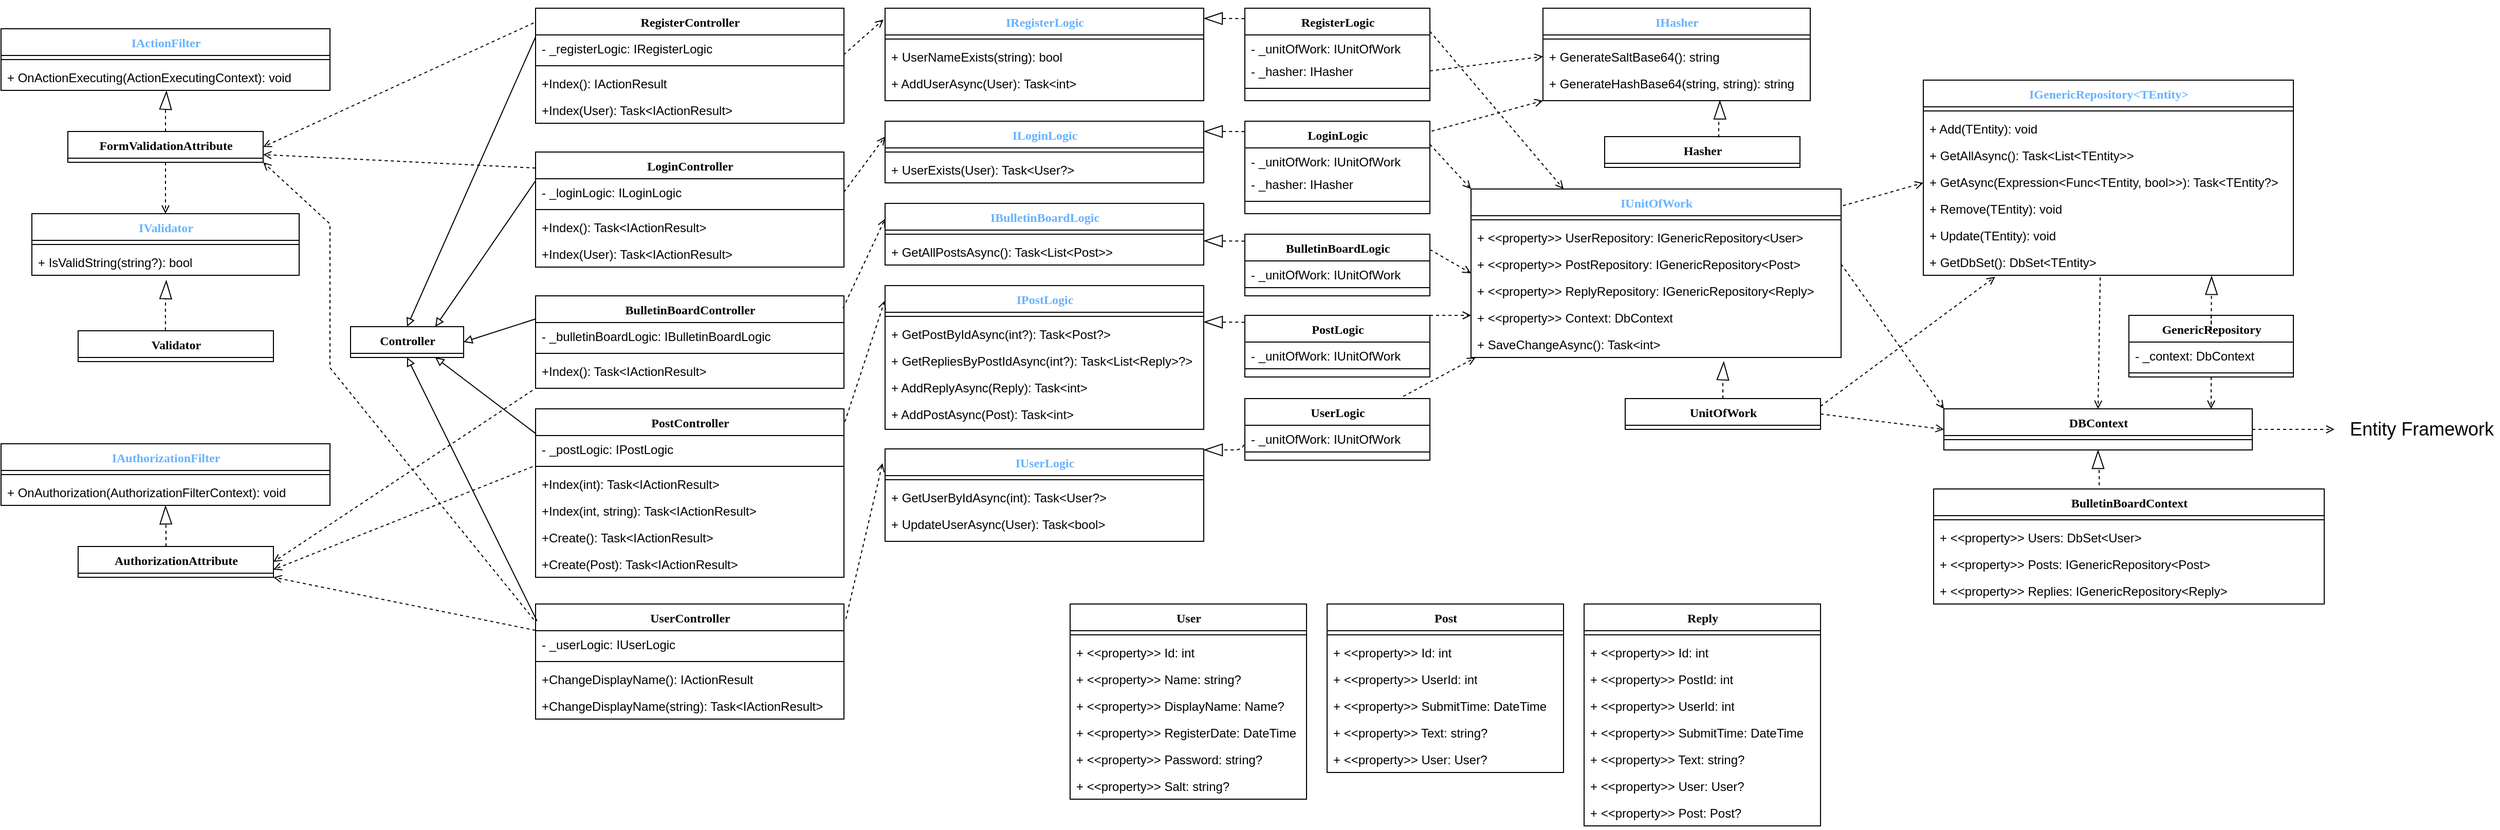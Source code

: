 <mxfile version="19.0.3" type="device"><diagram name="Page-1" id="9f46799a-70d6-7492-0946-bef42562c5a5"><mxGraphModel dx="2321" dy="764" grid="1" gridSize="10" guides="1" tooltips="1" connect="1" arrows="1" fold="1" page="1" pageScale="1" pageWidth="1100" pageHeight="850" background="none" math="0" shadow="0"><root><mxCell id="0"/><mxCell id="1" parent="0"/><mxCell id="78961159f06e98e8-17" value="AuthorizationAttribute" style="swimlane;html=1;fontStyle=1;align=center;verticalAlign=top;childLayout=stackLayout;horizontal=1;startSize=26;horizontalStack=0;resizeParent=1;resizeLast=0;collapsible=1;marginBottom=0;swimlaneFillColor=#ffffff;rounded=0;shadow=0;comic=0;labelBackgroundColor=none;strokeWidth=1;fillColor=none;fontFamily=Verdana;fontSize=12" parent="1" vertex="1" collapsed="1"><mxGeometry x="-365" y="704" width="190" height="30" as="geometry"><mxRectangle x="135" y="120" width="320" height="60" as="alternateBounds"/></mxGeometry></mxCell><mxCell id="78961159f06e98e8-19" value="" style="line;html=1;strokeWidth=1;fillColor=none;align=left;verticalAlign=middle;spacingTop=-1;spacingLeft=3;spacingRight=3;rotatable=0;labelPosition=right;points=[];portConstraint=eastwest;" parent="78961159f06e98e8-17" vertex="1"><mxGeometry y="26" width="320" height="8" as="geometry"/></mxCell><mxCell id="78961159f06e98e8-122" style="edgeStyle=elbowEdgeStyle;html=1;labelBackgroundColor=none;startFill=0;startSize=8;endArrow=blockThin;endFill=0;endSize=16;fontFamily=Verdana;fontSize=12;elbow=vertical;dashed=1;exitX=0.45;exitY=-0.005;exitDx=0;exitDy=0;exitPerimeter=0;" parent="1" source="78961159f06e98e8-17" target="eQlgTVkbVFatCm-nXDha-3" edge="1"><mxGeometry relative="1" as="geometry"><mxPoint x="-265" y="624" as="targetPoint"/><Array as="points"><mxPoint x="-280" y="690"/></Array></mxGeometry></mxCell><mxCell id="78961159f06e98e8-30" value="Controller" style="swimlane;html=1;fontStyle=1;align=center;verticalAlign=top;childLayout=stackLayout;horizontal=1;startSize=26;horizontalStack=0;resizeParent=1;resizeLast=0;collapsible=1;marginBottom=0;swimlaneFillColor=#ffffff;rounded=0;shadow=0;comic=0;labelBackgroundColor=none;strokeWidth=1;fillColor=none;fontFamily=Verdana;fontSize=12" parent="1" vertex="1" collapsed="1"><mxGeometry x="-100" y="490" width="110" height="30" as="geometry"><mxRectangle x="180" y="380" width="160" height="280" as="alternateBounds"/></mxGeometry></mxCell><mxCell id="78961159f06e98e8-38" value="" style="line;html=1;strokeWidth=1;fillColor=none;align=left;verticalAlign=middle;spacingTop=-1;spacingLeft=3;spacingRight=3;rotatable=0;labelPosition=right;points=[];portConstraint=eastwest;" parent="78961159f06e98e8-30" vertex="1"><mxGeometry y="26" width="160" height="8" as="geometry"/></mxCell><mxCell id="eQlgTVkbVFatCm-nXDha-1" value="&lt;font color=&quot;#66b2ff&quot;&gt;IAuthorizationFilter&lt;/font&gt;" style="swimlane;html=1;fontStyle=1;align=center;verticalAlign=top;childLayout=stackLayout;horizontal=1;startSize=26;horizontalStack=0;resizeParent=1;resizeLast=0;collapsible=1;marginBottom=0;swimlaneFillColor=#ffffff;rounded=0;shadow=0;comic=0;labelBackgroundColor=none;strokeWidth=1;fillColor=none;fontFamily=Verdana;fontSize=12" parent="1" vertex="1"><mxGeometry x="-440" y="604" width="320" height="60" as="geometry"><mxRectangle x="145" y="10" width="190" height="30" as="alternateBounds"/></mxGeometry></mxCell><mxCell id="eQlgTVkbVFatCm-nXDha-2" value="" style="line;html=1;strokeWidth=1;fillColor=none;align=left;verticalAlign=middle;spacingTop=-1;spacingLeft=3;spacingRight=3;rotatable=0;labelPosition=right;points=[];portConstraint=eastwest;" parent="eQlgTVkbVFatCm-nXDha-1" vertex="1"><mxGeometry y="26" width="320" height="8" as="geometry"/></mxCell><mxCell id="eQlgTVkbVFatCm-nXDha-3" value="+ OnAuthorization(AuthorizationFilterContext): void" style="text;html=1;strokeColor=none;fillColor=none;align=left;verticalAlign=top;spacingLeft=4;spacingRight=4;whiteSpace=wrap;overflow=hidden;rotatable=0;points=[[0,0.5],[1,0.5]];portConstraint=eastwest;" parent="eQlgTVkbVFatCm-nXDha-1" vertex="1"><mxGeometry y="34" width="320" height="26" as="geometry"/></mxCell><mxCell id="eQlgTVkbVFatCm-nXDha-4" value="FormValidationAttribute" style="swimlane;html=1;fontStyle=1;align=center;verticalAlign=top;childLayout=stackLayout;horizontal=1;startSize=26;horizontalStack=0;resizeParent=1;resizeLast=0;collapsible=1;marginBottom=0;swimlaneFillColor=#ffffff;rounded=0;shadow=0;comic=0;labelBackgroundColor=none;strokeWidth=1;fillColor=none;fontFamily=Verdana;fontSize=12" parent="1" vertex="1" collapsed="1"><mxGeometry x="-375" y="300" width="190" height="30" as="geometry"><mxRectangle x="440" y="83" width="320" height="60" as="alternateBounds"/></mxGeometry></mxCell><mxCell id="eQlgTVkbVFatCm-nXDha-5" value="" style="line;html=1;strokeWidth=1;fillColor=none;align=left;verticalAlign=middle;spacingTop=-1;spacingLeft=3;spacingRight=3;rotatable=0;labelPosition=right;points=[];portConstraint=eastwest;" parent="eQlgTVkbVFatCm-nXDha-4" vertex="1"><mxGeometry y="26" width="320" height="8" as="geometry"/></mxCell><mxCell id="eQlgTVkbVFatCm-nXDha-7" style="edgeStyle=elbowEdgeStyle;html=1;labelBackgroundColor=none;startFill=0;startSize=8;endArrow=blockThin;endFill=0;endSize=16;fontFamily=Verdana;fontSize=12;elbow=vertical;dashed=1;exitX=0.5;exitY=0;exitDx=0;exitDy=0;entryX=0.503;entryY=1.015;entryDx=0;entryDy=0;entryPerimeter=0;" parent="1" source="eQlgTVkbVFatCm-nXDha-4" target="eQlgTVkbVFatCm-nXDha-10" edge="1"><mxGeometry relative="1" as="geometry"><mxPoint x="-255" y="220" as="targetPoint"/><Array as="points"/></mxGeometry></mxCell><mxCell id="eQlgTVkbVFatCm-nXDha-8" value="&lt;font color=&quot;#66b2ff&quot;&gt;IActionFilter&lt;/font&gt;" style="swimlane;html=1;fontStyle=1;align=center;verticalAlign=top;childLayout=stackLayout;horizontal=1;startSize=26;horizontalStack=0;resizeParent=1;resizeLast=0;collapsible=1;marginBottom=0;swimlaneFillColor=#ffffff;rounded=0;shadow=0;comic=0;labelBackgroundColor=none;strokeWidth=1;fillColor=none;fontFamily=Verdana;fontSize=12" parent="1" vertex="1"><mxGeometry x="-440" y="200" width="320" height="60" as="geometry"><mxRectangle x="455" y="35" width="190" height="30" as="alternateBounds"/></mxGeometry></mxCell><mxCell id="eQlgTVkbVFatCm-nXDha-9" value="" style="line;html=1;strokeWidth=1;fillColor=none;align=left;verticalAlign=middle;spacingTop=-1;spacingLeft=3;spacingRight=3;rotatable=0;labelPosition=right;points=[];portConstraint=eastwest;" parent="eQlgTVkbVFatCm-nXDha-8" vertex="1"><mxGeometry y="26" width="320" height="8" as="geometry"/></mxCell><mxCell id="eQlgTVkbVFatCm-nXDha-10" value="+ OnActionExecuting(ActionExecutingContext): void" style="text;html=1;strokeColor=none;fillColor=none;align=left;verticalAlign=top;spacingLeft=4;spacingRight=4;whiteSpace=wrap;overflow=hidden;rotatable=0;points=[[0,0.5],[1,0.5]];portConstraint=eastwest;" parent="eQlgTVkbVFatCm-nXDha-8" vertex="1"><mxGeometry y="34" width="320" height="26" as="geometry"/></mxCell><mxCell id="eQlgTVkbVFatCm-nXDha-11" value="RegisterController" style="swimlane;html=1;fontStyle=1;align=center;verticalAlign=top;childLayout=stackLayout;horizontal=1;startSize=26;horizontalStack=0;resizeParent=1;resizeLast=0;collapsible=1;marginBottom=0;swimlaneFillColor=#ffffff;rounded=0;shadow=0;comic=0;labelBackgroundColor=none;strokeWidth=1;fillColor=none;fontFamily=Verdana;fontSize=12" parent="1" vertex="1"><mxGeometry x="80" y="180" width="300" height="112" as="geometry"/></mxCell><mxCell id="eQlgTVkbVFatCm-nXDha-12" value="- _registerLogic: IRegisterLogic" style="text;html=1;strokeColor=none;fillColor=none;align=left;verticalAlign=top;spacingLeft=4;spacingRight=4;whiteSpace=wrap;overflow=hidden;rotatable=0;points=[[0,0.5],[1,0.5]];portConstraint=eastwest;" parent="eQlgTVkbVFatCm-nXDha-11" vertex="1"><mxGeometry y="26" width="300" height="26" as="geometry"/></mxCell><mxCell id="eQlgTVkbVFatCm-nXDha-18" value="" style="line;html=1;strokeWidth=1;fillColor=none;align=left;verticalAlign=middle;spacingTop=-1;spacingLeft=3;spacingRight=3;rotatable=0;labelPosition=right;points=[];portConstraint=eastwest;" parent="eQlgTVkbVFatCm-nXDha-11" vertex="1"><mxGeometry y="52" width="300" height="8" as="geometry"/></mxCell><mxCell id="eQlgTVkbVFatCm-nXDha-19" value="+Index(): IActionResult&amp;nbsp;" style="text;html=1;strokeColor=none;fillColor=none;align=left;verticalAlign=top;spacingLeft=4;spacingRight=4;whiteSpace=wrap;overflow=hidden;rotatable=0;points=[[0,0.5],[1,0.5]];portConstraint=eastwest;" parent="eQlgTVkbVFatCm-nXDha-11" vertex="1"><mxGeometry y="60" width="300" height="26" as="geometry"/></mxCell><mxCell id="eQlgTVkbVFatCm-nXDha-69" value="+Index(User): Task&amp;lt;IActionResult&amp;gt;&amp;nbsp;" style="text;html=1;strokeColor=none;fillColor=none;align=left;verticalAlign=top;spacingLeft=4;spacingRight=4;whiteSpace=wrap;overflow=hidden;rotatable=0;points=[[0,0.5],[1,0.5]];portConstraint=eastwest;" parent="eQlgTVkbVFatCm-nXDha-11" vertex="1"><mxGeometry y="86" width="300" height="26" as="geometry"/></mxCell><mxCell id="eQlgTVkbVFatCm-nXDha-33" value="LoginController" style="swimlane;html=1;fontStyle=1;align=center;verticalAlign=top;childLayout=stackLayout;horizontal=1;startSize=26;horizontalStack=0;resizeParent=1;resizeLast=0;collapsible=1;marginBottom=0;swimlaneFillColor=#ffffff;rounded=0;shadow=0;comic=0;labelBackgroundColor=none;strokeWidth=1;fillColor=none;fontFamily=Verdana;fontSize=12" parent="1" vertex="1"><mxGeometry x="80" y="320" width="300" height="112" as="geometry"/></mxCell><mxCell id="eQlgTVkbVFatCm-nXDha-34" value="- _loginLogic: ILoginLogic" style="text;html=1;strokeColor=none;fillColor=none;align=left;verticalAlign=top;spacingLeft=4;spacingRight=4;whiteSpace=wrap;overflow=hidden;rotatable=0;points=[[0,0.5],[1,0.5]];portConstraint=eastwest;" parent="eQlgTVkbVFatCm-nXDha-33" vertex="1"><mxGeometry y="26" width="300" height="26" as="geometry"/></mxCell><mxCell id="eQlgTVkbVFatCm-nXDha-35" value="" style="line;html=1;strokeWidth=1;fillColor=none;align=left;verticalAlign=middle;spacingTop=-1;spacingLeft=3;spacingRight=3;rotatable=0;labelPosition=right;points=[];portConstraint=eastwest;" parent="eQlgTVkbVFatCm-nXDha-33" vertex="1"><mxGeometry y="52" width="300" height="8" as="geometry"/></mxCell><mxCell id="eQlgTVkbVFatCm-nXDha-36" value="+Index(): Task&amp;lt;IActionResult&amp;gt;&amp;nbsp;" style="text;html=1;strokeColor=none;fillColor=none;align=left;verticalAlign=top;spacingLeft=4;spacingRight=4;whiteSpace=wrap;overflow=hidden;rotatable=0;points=[[0,0.5],[1,0.5]];portConstraint=eastwest;" parent="eQlgTVkbVFatCm-nXDha-33" vertex="1"><mxGeometry y="60" width="300" height="26" as="geometry"/></mxCell><mxCell id="eQlgTVkbVFatCm-nXDha-71" value="+Index(User): Task&amp;lt;IActionResult&amp;gt;&amp;nbsp;" style="text;html=1;strokeColor=none;fillColor=none;align=left;verticalAlign=top;spacingLeft=4;spacingRight=4;whiteSpace=wrap;overflow=hidden;rotatable=0;points=[[0,0.5],[1,0.5]];portConstraint=eastwest;" parent="eQlgTVkbVFatCm-nXDha-33" vertex="1"><mxGeometry y="86" width="300" height="26" as="geometry"/></mxCell><mxCell id="eQlgTVkbVFatCm-nXDha-37" value="BulletinBoardController" style="swimlane;html=1;fontStyle=1;align=center;verticalAlign=top;childLayout=stackLayout;horizontal=1;startSize=26;horizontalStack=0;resizeParent=1;resizeLast=0;collapsible=1;marginBottom=0;swimlaneFillColor=#ffffff;rounded=0;shadow=0;comic=0;labelBackgroundColor=none;strokeWidth=1;fillColor=none;fontFamily=Verdana;fontSize=12" parent="1" vertex="1"><mxGeometry x="80" y="460" width="300" height="90" as="geometry"/></mxCell><mxCell id="eQlgTVkbVFatCm-nXDha-38" value="- _bulletinBoardLogic: IBulletinBoardLogic" style="text;html=1;strokeColor=none;fillColor=none;align=left;verticalAlign=top;spacingLeft=4;spacingRight=4;whiteSpace=wrap;overflow=hidden;rotatable=0;points=[[0,0.5],[1,0.5]];portConstraint=eastwest;" parent="eQlgTVkbVFatCm-nXDha-37" vertex="1"><mxGeometry y="26" width="300" height="26" as="geometry"/></mxCell><mxCell id="eQlgTVkbVFatCm-nXDha-39" value="" style="line;html=1;strokeWidth=1;fillColor=none;align=left;verticalAlign=middle;spacingTop=-1;spacingLeft=3;spacingRight=3;rotatable=0;labelPosition=right;points=[];portConstraint=eastwest;" parent="eQlgTVkbVFatCm-nXDha-37" vertex="1"><mxGeometry y="52" width="300" height="8" as="geometry"/></mxCell><mxCell id="eQlgTVkbVFatCm-nXDha-40" value="+Index(): Task&amp;lt;IActionResult&amp;gt;&amp;nbsp;" style="text;html=1;strokeColor=none;fillColor=none;align=left;verticalAlign=top;spacingLeft=4;spacingRight=4;whiteSpace=wrap;overflow=hidden;rotatable=0;points=[[0,0.5],[1,0.5]];portConstraint=eastwest;" parent="eQlgTVkbVFatCm-nXDha-37" vertex="1"><mxGeometry y="60" width="300" height="26" as="geometry"/></mxCell><mxCell id="eQlgTVkbVFatCm-nXDha-41" value="PostController" style="swimlane;html=1;fontStyle=1;align=center;verticalAlign=top;childLayout=stackLayout;horizontal=1;startSize=26;horizontalStack=0;resizeParent=1;resizeLast=0;collapsible=1;marginBottom=0;swimlaneFillColor=#ffffff;rounded=0;shadow=0;comic=0;labelBackgroundColor=none;strokeWidth=1;fillColor=none;fontFamily=Verdana;fontSize=12" parent="1" vertex="1"><mxGeometry x="80" y="570" width="300" height="164" as="geometry"/></mxCell><mxCell id="eQlgTVkbVFatCm-nXDha-42" value="- _postLogic: IPostLogic" style="text;html=1;strokeColor=none;fillColor=none;align=left;verticalAlign=top;spacingLeft=4;spacingRight=4;whiteSpace=wrap;overflow=hidden;rotatable=0;points=[[0,0.5],[1,0.5]];portConstraint=eastwest;" parent="eQlgTVkbVFatCm-nXDha-41" vertex="1"><mxGeometry y="26" width="300" height="26" as="geometry"/></mxCell><mxCell id="eQlgTVkbVFatCm-nXDha-43" value="" style="line;html=1;strokeWidth=1;fillColor=none;align=left;verticalAlign=middle;spacingTop=-1;spacingLeft=3;spacingRight=3;rotatable=0;labelPosition=right;points=[];portConstraint=eastwest;" parent="eQlgTVkbVFatCm-nXDha-41" vertex="1"><mxGeometry y="52" width="300" height="8" as="geometry"/></mxCell><mxCell id="eQlgTVkbVFatCm-nXDha-73" value="+Index(int): Task&amp;lt;IActionResult&amp;gt;&amp;nbsp;" style="text;html=1;strokeColor=none;fillColor=none;align=left;verticalAlign=top;spacingLeft=4;spacingRight=4;whiteSpace=wrap;overflow=hidden;rotatable=0;points=[[0,0.5],[1,0.5]];portConstraint=eastwest;" parent="eQlgTVkbVFatCm-nXDha-41" vertex="1"><mxGeometry y="60" width="300" height="26" as="geometry"/></mxCell><mxCell id="eQlgTVkbVFatCm-nXDha-74" value="+Index(int, string): Task&amp;lt;IActionResult&amp;gt;&amp;nbsp;" style="text;html=1;strokeColor=none;fillColor=none;align=left;verticalAlign=top;spacingLeft=4;spacingRight=4;whiteSpace=wrap;overflow=hidden;rotatable=0;points=[[0,0.5],[1,0.5]];portConstraint=eastwest;" parent="eQlgTVkbVFatCm-nXDha-41" vertex="1"><mxGeometry y="86" width="300" height="26" as="geometry"/></mxCell><mxCell id="eQlgTVkbVFatCm-nXDha-75" value="+Create(): Task&amp;lt;IActionResult&amp;gt;&amp;nbsp;" style="text;html=1;strokeColor=none;fillColor=none;align=left;verticalAlign=top;spacingLeft=4;spacingRight=4;whiteSpace=wrap;overflow=hidden;rotatable=0;points=[[0,0.5],[1,0.5]];portConstraint=eastwest;" parent="eQlgTVkbVFatCm-nXDha-41" vertex="1"><mxGeometry y="112" width="300" height="26" as="geometry"/></mxCell><mxCell id="eQlgTVkbVFatCm-nXDha-76" value="+Create(Post): Task&amp;lt;IActionResult&amp;gt;&amp;nbsp;" style="text;html=1;strokeColor=none;fillColor=none;align=left;verticalAlign=top;spacingLeft=4;spacingRight=4;whiteSpace=wrap;overflow=hidden;rotatable=0;points=[[0,0.5],[1,0.5]];portConstraint=eastwest;" parent="eQlgTVkbVFatCm-nXDha-41" vertex="1"><mxGeometry y="138" width="300" height="26" as="geometry"/></mxCell><mxCell id="eQlgTVkbVFatCm-nXDha-45" value="UserController" style="swimlane;html=1;fontStyle=1;align=center;verticalAlign=top;childLayout=stackLayout;horizontal=1;startSize=26;horizontalStack=0;resizeParent=1;resizeLast=0;collapsible=1;marginBottom=0;swimlaneFillColor=#ffffff;rounded=0;shadow=0;comic=0;labelBackgroundColor=none;strokeWidth=1;fillColor=none;fontFamily=Verdana;fontSize=12" parent="1" vertex="1"><mxGeometry x="80" y="760" width="300" height="112" as="geometry"/></mxCell><mxCell id="eQlgTVkbVFatCm-nXDha-46" value="- _userLogic: IUserLogic" style="text;html=1;strokeColor=none;fillColor=none;align=left;verticalAlign=top;spacingLeft=4;spacingRight=4;whiteSpace=wrap;overflow=hidden;rotatable=0;points=[[0,0.5],[1,0.5]];portConstraint=eastwest;" parent="eQlgTVkbVFatCm-nXDha-45" vertex="1"><mxGeometry y="26" width="300" height="26" as="geometry"/></mxCell><mxCell id="eQlgTVkbVFatCm-nXDha-47" value="" style="line;html=1;strokeWidth=1;fillColor=none;align=left;verticalAlign=middle;spacingTop=-1;spacingLeft=3;spacingRight=3;rotatable=0;labelPosition=right;points=[];portConstraint=eastwest;" parent="eQlgTVkbVFatCm-nXDha-45" vertex="1"><mxGeometry y="52" width="300" height="8" as="geometry"/></mxCell><mxCell id="eQlgTVkbVFatCm-nXDha-48" value="+ChangeDisplayName(): IActionResult&amp;nbsp;" style="text;html=1;strokeColor=none;fillColor=none;align=left;verticalAlign=top;spacingLeft=4;spacingRight=4;whiteSpace=wrap;overflow=hidden;rotatable=0;points=[[0,0.5],[1,0.5]];portConstraint=eastwest;" parent="eQlgTVkbVFatCm-nXDha-45" vertex="1"><mxGeometry y="60" width="300" height="26" as="geometry"/></mxCell><mxCell id="eQlgTVkbVFatCm-nXDha-77" value="+ChangeDisplayName(string): Task&amp;lt;IActionResult&amp;gt;&amp;nbsp;" style="text;html=1;strokeColor=none;fillColor=none;align=left;verticalAlign=top;spacingLeft=4;spacingRight=4;whiteSpace=wrap;overflow=hidden;rotatable=0;points=[[0,0.5],[1,0.5]];portConstraint=eastwest;" parent="eQlgTVkbVFatCm-nXDha-45" vertex="1"><mxGeometry y="86" width="300" height="26" as="geometry"/></mxCell><mxCell id="eQlgTVkbVFatCm-nXDha-49" value="" style="endArrow=block;html=1;rounded=0;exitX=0;exitY=0.25;exitDx=0;exitDy=0;endFill=0;entryX=0.5;entryY=0;entryDx=0;entryDy=0;" parent="1" source="eQlgTVkbVFatCm-nXDha-11" target="78961159f06e98e8-30" edge="1"><mxGeometry width="50" height="50" relative="1" as="geometry"><mxPoint x="130" y="540" as="sourcePoint"/><mxPoint x="-110" y="550" as="targetPoint"/></mxGeometry></mxCell><mxCell id="eQlgTVkbVFatCm-nXDha-50" value="" style="endArrow=block;html=1;rounded=0;exitX=0;exitY=0.25;exitDx=0;exitDy=0;endFill=0;entryX=0.75;entryY=0;entryDx=0;entryDy=0;" parent="1" source="eQlgTVkbVFatCm-nXDha-33" target="78961159f06e98e8-30" edge="1"><mxGeometry width="50" height="50" relative="1" as="geometry"><mxPoint x="90" y="272.5" as="sourcePoint"/><mxPoint x="-125" y="500" as="targetPoint"/></mxGeometry></mxCell><mxCell id="eQlgTVkbVFatCm-nXDha-51" value="" style="endArrow=block;html=1;rounded=0;exitX=0;exitY=0.25;exitDx=0;exitDy=0;endFill=0;entryX=1;entryY=0.5;entryDx=0;entryDy=0;" parent="1" source="eQlgTVkbVFatCm-nXDha-37" target="78961159f06e98e8-30" edge="1"><mxGeometry width="50" height="50" relative="1" as="geometry"><mxPoint x="120" y="420" as="sourcePoint"/><mxPoint x="-40" y="527.5" as="targetPoint"/></mxGeometry></mxCell><mxCell id="eQlgTVkbVFatCm-nXDha-52" value="" style="endArrow=block;html=1;rounded=0;exitX=0.002;exitY=0.149;exitDx=0;exitDy=0;endFill=0;entryX=0.75;entryY=1;entryDx=0;entryDy=0;exitPerimeter=0;" parent="1" source="eQlgTVkbVFatCm-nXDha-41" target="78961159f06e98e8-30" edge="1"><mxGeometry width="50" height="50" relative="1" as="geometry"><mxPoint x="90" y="512.5" as="sourcePoint"/><mxPoint x="-70" y="515" as="targetPoint"/></mxGeometry></mxCell><mxCell id="eQlgTVkbVFatCm-nXDha-53" value="" style="endArrow=block;html=1;rounded=0;exitX=0.005;exitY=0.149;exitDx=0;exitDy=0;endFill=0;entryX=0.5;entryY=1;entryDx=0;entryDy=0;exitPerimeter=0;" parent="1" source="eQlgTVkbVFatCm-nXDha-45" target="78961159f06e98e8-30" edge="1"><mxGeometry width="50" height="50" relative="1" as="geometry"><mxPoint x="90.52" y="623.41" as="sourcePoint"/><mxPoint x="-97.5" y="530" as="targetPoint"/></mxGeometry></mxCell><mxCell id="eQlgTVkbVFatCm-nXDha-78" value="&lt;font color=&quot;#66b2ff&quot;&gt;IRegisterLogic&lt;/font&gt;" style="swimlane;html=1;fontStyle=1;align=center;verticalAlign=top;childLayout=stackLayout;horizontal=1;startSize=26;horizontalStack=0;resizeParent=1;resizeLast=0;collapsible=1;marginBottom=0;swimlaneFillColor=#ffffff;rounded=0;shadow=0;comic=0;labelBackgroundColor=none;strokeWidth=1;fillColor=none;fontFamily=Verdana;fontSize=12" parent="1" vertex="1"><mxGeometry x="420" y="180" width="310" height="90" as="geometry"><mxRectangle x="480" y="200" width="190" height="30" as="alternateBounds"/></mxGeometry></mxCell><mxCell id="eQlgTVkbVFatCm-nXDha-79" value="" style="line;html=1;strokeWidth=1;fillColor=none;align=left;verticalAlign=middle;spacingTop=-1;spacingLeft=3;spacingRight=3;rotatable=0;labelPosition=right;points=[];portConstraint=eastwest;" parent="eQlgTVkbVFatCm-nXDha-78" vertex="1"><mxGeometry y="26" width="310" height="8" as="geometry"/></mxCell><mxCell id="eQlgTVkbVFatCm-nXDha-80" value="+ UserNameExists(string): bool" style="text;html=1;strokeColor=none;fillColor=none;align=left;verticalAlign=top;spacingLeft=4;spacingRight=4;whiteSpace=wrap;overflow=hidden;rotatable=0;points=[[0,0.5],[1,0.5]];portConstraint=eastwest;" parent="eQlgTVkbVFatCm-nXDha-78" vertex="1"><mxGeometry y="34" width="310" height="26" as="geometry"/></mxCell><mxCell id="eQlgTVkbVFatCm-nXDha-94" value="+ AddUserAsync(User): Task&amp;lt;int&amp;gt;" style="text;html=1;strokeColor=none;fillColor=none;align=left;verticalAlign=top;spacingLeft=4;spacingRight=4;whiteSpace=wrap;overflow=hidden;rotatable=0;points=[[0,0.5],[1,0.5]];portConstraint=eastwest;" parent="eQlgTVkbVFatCm-nXDha-78" vertex="1"><mxGeometry y="60" width="310" height="26" as="geometry"/></mxCell><mxCell id="eQlgTVkbVFatCm-nXDha-81" value="&lt;font color=&quot;#66b2ff&quot;&gt;IBulletinBoardLogic&lt;/font&gt;" style="swimlane;html=1;fontStyle=1;align=center;verticalAlign=top;childLayout=stackLayout;horizontal=1;startSize=26;horizontalStack=0;resizeParent=1;resizeLast=0;collapsible=1;marginBottom=0;swimlaneFillColor=#ffffff;rounded=0;shadow=0;comic=0;labelBackgroundColor=none;strokeWidth=1;fillColor=none;fontFamily=Verdana;fontSize=12" parent="1" vertex="1"><mxGeometry x="420" y="370" width="310" height="60" as="geometry"><mxRectangle x="480" y="440" width="190" height="30" as="alternateBounds"/></mxGeometry></mxCell><mxCell id="eQlgTVkbVFatCm-nXDha-82" value="" style="line;html=1;strokeWidth=1;fillColor=none;align=left;verticalAlign=middle;spacingTop=-1;spacingLeft=3;spacingRight=3;rotatable=0;labelPosition=right;points=[];portConstraint=eastwest;" parent="eQlgTVkbVFatCm-nXDha-81" vertex="1"><mxGeometry y="26" width="310" height="8" as="geometry"/></mxCell><mxCell id="eQlgTVkbVFatCm-nXDha-83" value="+ GetAllPostsAsync(): Task&amp;lt;List&amp;lt;Post&amp;gt;&amp;gt;" style="text;html=1;strokeColor=none;fillColor=none;align=left;verticalAlign=top;spacingLeft=4;spacingRight=4;whiteSpace=wrap;overflow=hidden;rotatable=0;points=[[0,0.5],[1,0.5]];portConstraint=eastwest;" parent="eQlgTVkbVFatCm-nXDha-81" vertex="1"><mxGeometry y="34" width="310" height="26" as="geometry"/></mxCell><mxCell id="eQlgTVkbVFatCm-nXDha-84" value="&lt;font color=&quot;#66b2ff&quot;&gt;ILoginLogic&lt;/font&gt;" style="swimlane;html=1;fontStyle=1;align=center;verticalAlign=top;childLayout=stackLayout;horizontal=1;startSize=26;horizontalStack=0;resizeParent=1;resizeLast=0;collapsible=1;marginBottom=0;swimlaneFillColor=#ffffff;rounded=0;shadow=0;comic=0;labelBackgroundColor=none;strokeWidth=1;fillColor=none;fontFamily=Verdana;fontSize=12" parent="1" vertex="1"><mxGeometry x="420" y="290" width="310" height="60" as="geometry"><mxRectangle x="480" y="390" width="190" height="30" as="alternateBounds"/></mxGeometry></mxCell><mxCell id="eQlgTVkbVFatCm-nXDha-85" value="" style="line;html=1;strokeWidth=1;fillColor=none;align=left;verticalAlign=middle;spacingTop=-1;spacingLeft=3;spacingRight=3;rotatable=0;labelPosition=right;points=[];portConstraint=eastwest;" parent="eQlgTVkbVFatCm-nXDha-84" vertex="1"><mxGeometry y="26" width="310" height="8" as="geometry"/></mxCell><mxCell id="eQlgTVkbVFatCm-nXDha-86" value="+ UserExists(User): Task&amp;lt;User?&amp;gt;" style="text;html=1;strokeColor=none;fillColor=none;align=left;verticalAlign=top;spacingLeft=4;spacingRight=4;whiteSpace=wrap;overflow=hidden;rotatable=0;points=[[0,0.5],[1,0.5]];portConstraint=eastwest;" parent="eQlgTVkbVFatCm-nXDha-84" vertex="1"><mxGeometry y="34" width="310" height="26" as="geometry"/></mxCell><mxCell id="eQlgTVkbVFatCm-nXDha-87" value="&lt;font color=&quot;#66b2ff&quot;&gt;IPostLogic&lt;/font&gt;" style="swimlane;html=1;fontStyle=1;align=center;verticalAlign=top;childLayout=stackLayout;horizontal=1;startSize=26;horizontalStack=0;resizeParent=1;resizeLast=0;collapsible=1;marginBottom=0;swimlaneFillColor=#ffffff;rounded=0;shadow=0;comic=0;labelBackgroundColor=none;strokeWidth=1;fillColor=none;fontFamily=Verdana;fontSize=12" parent="1" vertex="1"><mxGeometry x="420" y="450" width="310" height="140" as="geometry"><mxRectangle x="440" y="500" width="190" height="30" as="alternateBounds"/></mxGeometry></mxCell><mxCell id="eQlgTVkbVFatCm-nXDha-88" value="" style="line;html=1;strokeWidth=1;fillColor=none;align=left;verticalAlign=middle;spacingTop=-1;spacingLeft=3;spacingRight=3;rotatable=0;labelPosition=right;points=[];portConstraint=eastwest;" parent="eQlgTVkbVFatCm-nXDha-87" vertex="1"><mxGeometry y="26" width="310" height="8" as="geometry"/></mxCell><mxCell id="eQlgTVkbVFatCm-nXDha-89" value="+ GetPostByIdAsync(int?): Task&amp;lt;Post?&amp;gt;" style="text;html=1;strokeColor=none;fillColor=none;align=left;verticalAlign=top;spacingLeft=4;spacingRight=4;whiteSpace=wrap;overflow=hidden;rotatable=0;points=[[0,0.5],[1,0.5]];portConstraint=eastwest;" parent="eQlgTVkbVFatCm-nXDha-87" vertex="1"><mxGeometry y="34" width="310" height="26" as="geometry"/></mxCell><mxCell id="eQlgTVkbVFatCm-nXDha-98" value="+ GetRepliesByPostIdAsync(int?):&amp;nbsp;Task&amp;lt;List&amp;lt;Reply&amp;gt;?&amp;gt;" style="text;html=1;strokeColor=none;fillColor=none;align=left;verticalAlign=top;spacingLeft=4;spacingRight=4;whiteSpace=wrap;overflow=hidden;rotatable=0;points=[[0,0.5],[1,0.5]];portConstraint=eastwest;" parent="eQlgTVkbVFatCm-nXDha-87" vertex="1"><mxGeometry y="60" width="310" height="26" as="geometry"/></mxCell><mxCell id="eQlgTVkbVFatCm-nXDha-99" value="+ AddReplyAsync(Reply): Task&amp;lt;int&amp;gt;" style="text;html=1;strokeColor=none;fillColor=none;align=left;verticalAlign=top;spacingLeft=4;spacingRight=4;whiteSpace=wrap;overflow=hidden;rotatable=0;points=[[0,0.5],[1,0.5]];portConstraint=eastwest;" parent="eQlgTVkbVFatCm-nXDha-87" vertex="1"><mxGeometry y="86" width="310" height="26" as="geometry"/></mxCell><mxCell id="eQlgTVkbVFatCm-nXDha-100" value="+ AddPostAsync(Post): Task&amp;lt;int&amp;gt;" style="text;html=1;strokeColor=none;fillColor=none;align=left;verticalAlign=top;spacingLeft=4;spacingRight=4;whiteSpace=wrap;overflow=hidden;rotatable=0;points=[[0,0.5],[1,0.5]];portConstraint=eastwest;" parent="eQlgTVkbVFatCm-nXDha-87" vertex="1"><mxGeometry y="112" width="310" height="26" as="geometry"/></mxCell><mxCell id="eQlgTVkbVFatCm-nXDha-90" value="&lt;font color=&quot;#66b2ff&quot;&gt;IUserLogic&lt;/font&gt;" style="swimlane;html=1;fontStyle=1;align=center;verticalAlign=top;childLayout=stackLayout;horizontal=1;startSize=26;horizontalStack=0;resizeParent=1;resizeLast=0;collapsible=1;marginBottom=0;swimlaneFillColor=#ffffff;rounded=0;shadow=0;comic=0;labelBackgroundColor=none;strokeWidth=1;fillColor=none;fontFamily=Verdana;fontSize=12" parent="1" vertex="1"><mxGeometry x="420" y="609" width="310" height="90" as="geometry"><mxRectangle x="505" y="740" width="190" height="30" as="alternateBounds"/></mxGeometry></mxCell><mxCell id="eQlgTVkbVFatCm-nXDha-91" value="" style="line;html=1;strokeWidth=1;fillColor=none;align=left;verticalAlign=middle;spacingTop=-1;spacingLeft=3;spacingRight=3;rotatable=0;labelPosition=right;points=[];portConstraint=eastwest;" parent="eQlgTVkbVFatCm-nXDha-90" vertex="1"><mxGeometry y="26" width="310" height="8" as="geometry"/></mxCell><mxCell id="eQlgTVkbVFatCm-nXDha-92" value="+ GetUserByIdAsync(int): Task&amp;lt;User?&amp;gt;" style="text;html=1;strokeColor=none;fillColor=none;align=left;verticalAlign=top;spacingLeft=4;spacingRight=4;whiteSpace=wrap;overflow=hidden;rotatable=0;points=[[0,0.5],[1,0.5]];portConstraint=eastwest;" parent="eQlgTVkbVFatCm-nXDha-90" vertex="1"><mxGeometry y="34" width="310" height="26" as="geometry"/></mxCell><mxCell id="eQlgTVkbVFatCm-nXDha-102" value="+ UpdateUserAsync(User): Task&amp;lt;bool&amp;gt;" style="text;html=1;strokeColor=none;fillColor=none;align=left;verticalAlign=top;spacingLeft=4;spacingRight=4;whiteSpace=wrap;overflow=hidden;rotatable=0;points=[[0,0.5],[1,0.5]];portConstraint=eastwest;" parent="eQlgTVkbVFatCm-nXDha-90" vertex="1"><mxGeometry y="60" width="310" height="26" as="geometry"/></mxCell><mxCell id="eQlgTVkbVFatCm-nXDha-95" value="" style="endArrow=open;html=1;rounded=0;exitX=0.999;exitY=0.744;exitDx=0;exitDy=0;endFill=0;exitPerimeter=0;dashed=1;entryX=-0.005;entryY=0.122;entryDx=0;entryDy=0;entryPerimeter=0;" parent="1" source="eQlgTVkbVFatCm-nXDha-12" target="eQlgTVkbVFatCm-nXDha-78" edge="1"><mxGeometry width="50" height="50" relative="1" as="geometry"><mxPoint x="460" y="310" as="sourcePoint"/><mxPoint x="440" y="200" as="targetPoint"/></mxGeometry></mxCell><mxCell id="eQlgTVkbVFatCm-nXDha-96" value="" style="endArrow=open;html=1;rounded=0;exitX=1;exitY=0.5;exitDx=0;exitDy=0;endFill=0;dashed=1;entryX=0;entryY=0.25;entryDx=0;entryDy=0;" parent="1" source="eQlgTVkbVFatCm-nXDha-34" target="eQlgTVkbVFatCm-nXDha-84" edge="1"><mxGeometry width="50" height="50" relative="1" as="geometry"><mxPoint x="389.7" y="354.364" as="sourcePoint"/><mxPoint x="448.6" y="320" as="targetPoint"/></mxGeometry></mxCell><mxCell id="eQlgTVkbVFatCm-nXDha-97" value="" style="endArrow=open;html=1;rounded=0;exitX=0.997;exitY=0.133;exitDx=0;exitDy=0;endFill=0;dashed=1;entryX=0;entryY=0.25;entryDx=0;entryDy=0;exitPerimeter=0;" parent="1" source="eQlgTVkbVFatCm-nXDha-37" target="eQlgTVkbVFatCm-nXDha-81" edge="1"><mxGeometry width="50" height="50" relative="1" as="geometry"><mxPoint x="390" y="369" as="sourcePoint"/><mxPoint x="450" y="345" as="targetPoint"/></mxGeometry></mxCell><mxCell id="eQlgTVkbVFatCm-nXDha-101" value="" style="endArrow=open;html=1;rounded=0;exitX=1.003;exitY=0.077;exitDx=0;exitDy=0;endFill=0;dashed=1;entryX=-0.001;entryY=0.105;entryDx=0;entryDy=0;exitPerimeter=0;entryPerimeter=0;" parent="1" source="eQlgTVkbVFatCm-nXDha-41" target="eQlgTVkbVFatCm-nXDha-87" edge="1"><mxGeometry width="50" height="50" relative="1" as="geometry"><mxPoint x="389.1" y="481.97" as="sourcePoint"/><mxPoint x="450" y="435" as="targetPoint"/></mxGeometry></mxCell><mxCell id="eQlgTVkbVFatCm-nXDha-103" value="" style="endArrow=open;html=1;rounded=0;exitX=1.006;exitY=0.131;exitDx=0;exitDy=0;endFill=0;dashed=1;entryX=-0.008;entryY=0.156;entryDx=0;entryDy=0;exitPerimeter=0;entryPerimeter=0;" parent="1" source="eQlgTVkbVFatCm-nXDha-45" target="eQlgTVkbVFatCm-nXDha-90" edge="1"><mxGeometry width="50" height="50" relative="1" as="geometry"><mxPoint x="390.9" y="592.628" as="sourcePoint"/><mxPoint x="449.69" y="524.7" as="targetPoint"/></mxGeometry></mxCell><mxCell id="eQlgTVkbVFatCm-nXDha-104" value="RegisterLogic" style="swimlane;html=1;fontStyle=1;align=center;verticalAlign=top;childLayout=stackLayout;horizontal=1;startSize=26;horizontalStack=0;resizeParent=1;resizeLast=0;collapsible=1;marginBottom=0;swimlaneFillColor=#ffffff;rounded=0;shadow=0;comic=0;labelBackgroundColor=none;strokeWidth=1;fillColor=none;fontFamily=Verdana;fontSize=12" parent="1" vertex="1"><mxGeometry x="770" y="180" width="180" height="90" as="geometry"><mxRectangle x="770" y="180" width="130" height="30" as="alternateBounds"/></mxGeometry></mxCell><mxCell id="eQlgTVkbVFatCm-nXDha-105" value="- _unitOfWork: IUnitOfWork" style="text;html=1;strokeColor=none;fillColor=none;align=left;verticalAlign=top;spacingLeft=4;spacingRight=4;whiteSpace=wrap;overflow=hidden;rotatable=0;points=[[0,0.5],[1,0.5]];portConstraint=eastwest;" parent="eQlgTVkbVFatCm-nXDha-104" vertex="1"><mxGeometry y="26" width="180" height="22" as="geometry"/></mxCell><mxCell id="eQlgTVkbVFatCm-nXDha-108" value="- _hasher: IHasher&amp;nbsp;" style="text;html=1;strokeColor=none;fillColor=none;align=left;verticalAlign=top;spacingLeft=4;spacingRight=4;whiteSpace=wrap;overflow=hidden;rotatable=0;points=[[0,0.5],[1,0.5]];portConstraint=eastwest;" parent="eQlgTVkbVFatCm-nXDha-104" vertex="1"><mxGeometry y="48" width="180" height="26" as="geometry"/></mxCell><mxCell id="eQlgTVkbVFatCm-nXDha-106" value="" style="line;html=1;strokeWidth=1;fillColor=none;align=left;verticalAlign=middle;spacingTop=-1;spacingLeft=3;spacingRight=3;rotatable=0;labelPosition=right;points=[];portConstraint=eastwest;" parent="eQlgTVkbVFatCm-nXDha-104" vertex="1"><mxGeometry y="74" width="180" height="8" as="geometry"/></mxCell><mxCell id="eQlgTVkbVFatCm-nXDha-109" style="edgeStyle=elbowEdgeStyle;html=1;labelBackgroundColor=none;startFill=0;startSize=8;endArrow=blockThin;endFill=0;endSize=16;fontFamily=Verdana;fontSize=12;elbow=vertical;dashed=1;exitX=-0.002;exitY=0.112;exitDx=0;exitDy=0;exitPerimeter=0;" parent="1" source="eQlgTVkbVFatCm-nXDha-104" target="eQlgTVkbVFatCm-nXDha-78" edge="1"><mxGeometry relative="1" as="geometry"><mxPoint x="760.96" y="150" as="targetPoint"/><Array as="points"/><mxPoint x="760" y="189.61" as="sourcePoint"/></mxGeometry></mxCell><mxCell id="eQlgTVkbVFatCm-nXDha-110" value="LoginLogic" style="swimlane;html=1;fontStyle=1;align=center;verticalAlign=top;childLayout=stackLayout;horizontal=1;startSize=26;horizontalStack=0;resizeParent=1;resizeLast=0;collapsible=1;marginBottom=0;swimlaneFillColor=#ffffff;rounded=0;shadow=0;comic=0;labelBackgroundColor=none;strokeWidth=1;fillColor=none;fontFamily=Verdana;fontSize=12" parent="1" vertex="1"><mxGeometry x="770" y="290" width="180" height="90" as="geometry"><mxRectangle x="770" y="180" width="130" height="30" as="alternateBounds"/></mxGeometry></mxCell><mxCell id="eQlgTVkbVFatCm-nXDha-111" value="- _unitOfWork: IUnitOfWork" style="text;html=1;strokeColor=none;fillColor=none;align=left;verticalAlign=top;spacingLeft=4;spacingRight=4;whiteSpace=wrap;overflow=hidden;rotatable=0;points=[[0,0.5],[1,0.5]];portConstraint=eastwest;" parent="eQlgTVkbVFatCm-nXDha-110" vertex="1"><mxGeometry y="26" width="180" height="22" as="geometry"/></mxCell><mxCell id="eQlgTVkbVFatCm-nXDha-112" value="- _hasher: IHasher&amp;nbsp;" style="text;html=1;strokeColor=none;fillColor=none;align=left;verticalAlign=top;spacingLeft=4;spacingRight=4;whiteSpace=wrap;overflow=hidden;rotatable=0;points=[[0,0.5],[1,0.5]];portConstraint=eastwest;" parent="eQlgTVkbVFatCm-nXDha-110" vertex="1"><mxGeometry y="48" width="180" height="26" as="geometry"/></mxCell><mxCell id="eQlgTVkbVFatCm-nXDha-113" value="" style="line;html=1;strokeWidth=1;fillColor=none;align=left;verticalAlign=middle;spacingTop=-1;spacingLeft=3;spacingRight=3;rotatable=0;labelPosition=right;points=[];portConstraint=eastwest;" parent="eQlgTVkbVFatCm-nXDha-110" vertex="1"><mxGeometry y="74" width="180" height="8" as="geometry"/></mxCell><mxCell id="eQlgTVkbVFatCm-nXDha-114" style="edgeStyle=elbowEdgeStyle;html=1;labelBackgroundColor=none;startFill=0;startSize=8;endArrow=blockThin;endFill=0;endSize=16;fontFamily=Verdana;fontSize=12;elbow=vertical;dashed=1;exitX=-0.002;exitY=0.112;exitDx=0;exitDy=0;exitPerimeter=0;" parent="1" source="eQlgTVkbVFatCm-nXDha-110" target="eQlgTVkbVFatCm-nXDha-84" edge="1"><mxGeometry relative="1" as="geometry"><mxPoint x="800" y="332.06" as="targetPoint"/><Array as="points"/><mxPoint x="830.31" y="329.61" as="sourcePoint"/></mxGeometry></mxCell><mxCell id="eQlgTVkbVFatCm-nXDha-115" value="BulletinBoardLogic" style="swimlane;html=1;fontStyle=1;align=center;verticalAlign=top;childLayout=stackLayout;horizontal=1;startSize=26;horizontalStack=0;resizeParent=1;resizeLast=0;collapsible=1;marginBottom=0;swimlaneFillColor=#ffffff;rounded=0;shadow=0;comic=0;labelBackgroundColor=none;strokeWidth=1;fillColor=none;fontFamily=Verdana;fontSize=12" parent="1" vertex="1"><mxGeometry x="770" y="400" width="180" height="60" as="geometry"><mxRectangle x="770" y="180" width="130" height="30" as="alternateBounds"/></mxGeometry></mxCell><mxCell id="eQlgTVkbVFatCm-nXDha-116" value="- _unitOfWork: IUnitOfWork" style="text;html=1;strokeColor=none;fillColor=none;align=left;verticalAlign=top;spacingLeft=4;spacingRight=4;whiteSpace=wrap;overflow=hidden;rotatable=0;points=[[0,0.5],[1,0.5]];portConstraint=eastwest;" parent="eQlgTVkbVFatCm-nXDha-115" vertex="1"><mxGeometry y="26" width="180" height="22" as="geometry"/></mxCell><mxCell id="eQlgTVkbVFatCm-nXDha-118" value="" style="line;html=1;strokeWidth=1;fillColor=none;align=left;verticalAlign=middle;spacingTop=-1;spacingLeft=3;spacingRight=3;rotatable=0;labelPosition=right;points=[];portConstraint=eastwest;" parent="eQlgTVkbVFatCm-nXDha-115" vertex="1"><mxGeometry y="48" width="180" height="8" as="geometry"/></mxCell><mxCell id="eQlgTVkbVFatCm-nXDha-119" style="edgeStyle=elbowEdgeStyle;html=1;labelBackgroundColor=none;startFill=0;startSize=8;endArrow=blockThin;endFill=0;endSize=16;fontFamily=Verdana;fontSize=12;elbow=vertical;dashed=1;exitX=-0.002;exitY=0.112;exitDx=0;exitDy=0;exitPerimeter=0;" parent="1" source="eQlgTVkbVFatCm-nXDha-115" target="eQlgTVkbVFatCm-nXDha-81" edge="1"><mxGeometry relative="1" as="geometry"><mxPoint x="779.85" y="482.06" as="targetPoint"/><Array as="points"/><mxPoint x="810.16" y="479.61" as="sourcePoint"/></mxGeometry></mxCell><mxCell id="eQlgTVkbVFatCm-nXDha-120" value="PostLogic" style="swimlane;html=1;fontStyle=1;align=center;verticalAlign=top;childLayout=stackLayout;horizontal=1;startSize=26;horizontalStack=0;resizeParent=1;resizeLast=0;collapsible=1;marginBottom=0;swimlaneFillColor=#ffffff;rounded=0;shadow=0;comic=0;labelBackgroundColor=none;strokeWidth=1;fillColor=none;fontFamily=Verdana;fontSize=12" parent="1" vertex="1"><mxGeometry x="770" y="479" width="180" height="60" as="geometry"><mxRectangle x="770" y="180" width="130" height="30" as="alternateBounds"/></mxGeometry></mxCell><mxCell id="eQlgTVkbVFatCm-nXDha-121" value="- _unitOfWork: IUnitOfWork" style="text;html=1;strokeColor=none;fillColor=none;align=left;verticalAlign=top;spacingLeft=4;spacingRight=4;whiteSpace=wrap;overflow=hidden;rotatable=0;points=[[0,0.5],[1,0.5]];portConstraint=eastwest;" parent="eQlgTVkbVFatCm-nXDha-120" vertex="1"><mxGeometry y="26" width="180" height="22" as="geometry"/></mxCell><mxCell id="eQlgTVkbVFatCm-nXDha-123" value="" style="line;html=1;strokeWidth=1;fillColor=none;align=left;verticalAlign=middle;spacingTop=-1;spacingLeft=3;spacingRight=3;rotatable=0;labelPosition=right;points=[];portConstraint=eastwest;" parent="eQlgTVkbVFatCm-nXDha-120" vertex="1"><mxGeometry y="48" width="180" height="8" as="geometry"/></mxCell><mxCell id="eQlgTVkbVFatCm-nXDha-124" style="edgeStyle=elbowEdgeStyle;html=1;labelBackgroundColor=none;startFill=0;startSize=8;endArrow=blockThin;endFill=0;endSize=16;fontFamily=Verdana;fontSize=12;elbow=vertical;dashed=1;exitX=-0.002;exitY=0.112;exitDx=0;exitDy=0;exitPerimeter=0;" parent="1" source="eQlgTVkbVFatCm-nXDha-120" target="eQlgTVkbVFatCm-nXDha-87" edge="1"><mxGeometry relative="1" as="geometry"><mxPoint x="740" y="600.118" as="targetPoint"/><Array as="points"/><mxPoint x="820.16" y="609.61" as="sourcePoint"/></mxGeometry></mxCell><mxCell id="eQlgTVkbVFatCm-nXDha-125" value="UserLogic" style="swimlane;html=1;fontStyle=1;align=center;verticalAlign=top;childLayout=stackLayout;horizontal=1;startSize=26;horizontalStack=0;resizeParent=1;resizeLast=0;collapsible=1;marginBottom=0;swimlaneFillColor=#ffffff;rounded=0;shadow=0;comic=0;labelBackgroundColor=none;strokeWidth=1;fillColor=none;fontFamily=Verdana;fontSize=12" parent="1" vertex="1"><mxGeometry x="770" y="560" width="180" height="60" as="geometry"><mxRectangle x="770" y="180" width="130" height="30" as="alternateBounds"/></mxGeometry></mxCell><mxCell id="eQlgTVkbVFatCm-nXDha-126" value="- _unitOfWork: IUnitOfWork" style="text;html=1;strokeColor=none;fillColor=none;align=left;verticalAlign=top;spacingLeft=4;spacingRight=4;whiteSpace=wrap;overflow=hidden;rotatable=0;points=[[0,0.5],[1,0.5]];portConstraint=eastwest;" parent="eQlgTVkbVFatCm-nXDha-125" vertex="1"><mxGeometry y="26" width="180" height="22" as="geometry"/></mxCell><mxCell id="eQlgTVkbVFatCm-nXDha-127" value="" style="line;html=1;strokeWidth=1;fillColor=none;align=left;verticalAlign=middle;spacingTop=-1;spacingLeft=3;spacingRight=3;rotatable=0;labelPosition=right;points=[];portConstraint=eastwest;" parent="eQlgTVkbVFatCm-nXDha-125" vertex="1"><mxGeometry y="48" width="180" height="8" as="geometry"/></mxCell><mxCell id="eQlgTVkbVFatCm-nXDha-129" value="&lt;font color=&quot;#66b2ff&quot;&gt;IUnitOfWork&lt;/font&gt;" style="swimlane;html=1;fontStyle=1;align=center;verticalAlign=top;childLayout=stackLayout;horizontal=1;startSize=26;horizontalStack=0;resizeParent=1;resizeLast=0;collapsible=1;marginBottom=0;swimlaneFillColor=#ffffff;rounded=0;shadow=0;comic=0;labelBackgroundColor=none;strokeWidth=1;fillColor=none;fontFamily=Verdana;fontSize=12" parent="1" vertex="1"><mxGeometry x="990" y="356" width="360" height="164" as="geometry"><mxRectangle x="440" y="500" width="190" height="30" as="alternateBounds"/></mxGeometry></mxCell><mxCell id="eQlgTVkbVFatCm-nXDha-130" value="" style="line;html=1;strokeWidth=1;fillColor=none;align=left;verticalAlign=middle;spacingTop=-1;spacingLeft=3;spacingRight=3;rotatable=0;labelPosition=right;points=[];portConstraint=eastwest;" parent="eQlgTVkbVFatCm-nXDha-129" vertex="1"><mxGeometry y="26" width="360" height="8" as="geometry"/></mxCell><mxCell id="eQlgTVkbVFatCm-nXDha-131" value="+ &amp;lt;&amp;lt;property&amp;gt;&amp;gt; UserRepository: IGenericRepository&amp;lt;User&amp;gt;" style="text;html=1;strokeColor=none;fillColor=none;align=left;verticalAlign=top;spacingLeft=4;spacingRight=4;whiteSpace=wrap;overflow=hidden;rotatable=0;points=[[0,0.5],[1,0.5]];portConstraint=eastwest;" parent="eQlgTVkbVFatCm-nXDha-129" vertex="1"><mxGeometry y="34" width="360" height="26" as="geometry"/></mxCell><mxCell id="eQlgTVkbVFatCm-nXDha-141" value="+ &amp;lt;&amp;lt;property&amp;gt;&amp;gt; PostRepository: IGenericRepository&amp;lt;Post&amp;gt;" style="text;html=1;strokeColor=none;fillColor=none;align=left;verticalAlign=top;spacingLeft=4;spacingRight=4;whiteSpace=wrap;overflow=hidden;rotatable=0;points=[[0,0.5],[1,0.5]];portConstraint=eastwest;" parent="eQlgTVkbVFatCm-nXDha-129" vertex="1"><mxGeometry y="60" width="360" height="26" as="geometry"/></mxCell><mxCell id="eQlgTVkbVFatCm-nXDha-140" value="+ &amp;lt;&amp;lt;property&amp;gt;&amp;gt; ReplyRepository: IGenericRepository&amp;lt;Reply&amp;gt;" style="text;html=1;strokeColor=none;fillColor=none;align=left;verticalAlign=top;spacingLeft=4;spacingRight=4;whiteSpace=wrap;overflow=hidden;rotatable=0;points=[[0,0.5],[1,0.5]];portConstraint=eastwest;" parent="eQlgTVkbVFatCm-nXDha-129" vertex="1"><mxGeometry y="86" width="360" height="26" as="geometry"/></mxCell><mxCell id="eQlgTVkbVFatCm-nXDha-142" value="+ &amp;lt;&amp;lt;property&amp;gt;&amp;gt; Context: DbContext" style="text;html=1;strokeColor=none;fillColor=none;align=left;verticalAlign=top;spacingLeft=4;spacingRight=4;whiteSpace=wrap;overflow=hidden;rotatable=0;points=[[0,0.5],[1,0.5]];portConstraint=eastwest;" parent="eQlgTVkbVFatCm-nXDha-129" vertex="1"><mxGeometry y="112" width="360" height="26" as="geometry"/></mxCell><mxCell id="eQlgTVkbVFatCm-nXDha-143" value="+&amp;nbsp;SaveChangeAsync(): Task&amp;lt;int&amp;gt;" style="text;html=1;strokeColor=none;fillColor=none;align=left;verticalAlign=top;spacingLeft=4;spacingRight=4;whiteSpace=wrap;overflow=hidden;rotatable=0;points=[[0,0.5],[1,0.5]];portConstraint=eastwest;" parent="eQlgTVkbVFatCm-nXDha-129" vertex="1"><mxGeometry y="138" width="360" height="26" as="geometry"/></mxCell><mxCell id="eQlgTVkbVFatCm-nXDha-135" value="" style="endArrow=open;html=1;rounded=0;exitX=1;exitY=0.25;exitDx=0;exitDy=0;endFill=0;dashed=1;entryX=0.25;entryY=0;entryDx=0;entryDy=0;" parent="1" source="eQlgTVkbVFatCm-nXDha-104" target="eQlgTVkbVFatCm-nXDha-129" edge="1"><mxGeometry width="50" height="50" relative="1" as="geometry"><mxPoint x="389.7" y="235.344" as="sourcePoint"/><mxPoint x="428.45" y="200.98" as="targetPoint"/></mxGeometry></mxCell><mxCell id="eQlgTVkbVFatCm-nXDha-136" value="" style="endArrow=open;html=1;rounded=0;exitX=1;exitY=0.25;exitDx=0;exitDy=0;endFill=0;dashed=1;entryX=0;entryY=0;entryDx=0;entryDy=0;" parent="1" source="eQlgTVkbVFatCm-nXDha-110" target="eQlgTVkbVFatCm-nXDha-129" edge="1"><mxGeometry width="50" height="50" relative="1" as="geometry"><mxPoint x="1080" y="212.5" as="sourcePoint"/><mxPoint x="1247.5" y="450" as="targetPoint"/></mxGeometry></mxCell><mxCell id="eQlgTVkbVFatCm-nXDha-137" value="" style="endArrow=open;html=1;rounded=0;exitX=1;exitY=0.25;exitDx=0;exitDy=0;endFill=0;dashed=1;entryX=0;entryY=0.5;entryDx=0;entryDy=0;" parent="1" source="eQlgTVkbVFatCm-nXDha-115" target="eQlgTVkbVFatCm-nXDha-129" edge="1"><mxGeometry width="50" height="50" relative="1" as="geometry"><mxPoint x="1080" y="352.5" as="sourcePoint"/><mxPoint x="1100" y="475" as="targetPoint"/></mxGeometry></mxCell><mxCell id="eQlgTVkbVFatCm-nXDha-138" value="" style="endArrow=open;html=1;rounded=0;exitX=1;exitY=0;exitDx=0;exitDy=0;endFill=0;dashed=1;entryX=0;entryY=0.75;entryDx=0;entryDy=0;" parent="1" source="eQlgTVkbVFatCm-nXDha-120" target="eQlgTVkbVFatCm-nXDha-129" edge="1"><mxGeometry width="50" height="50" relative="1" as="geometry"><mxPoint x="1090" y="362.5" as="sourcePoint"/><mxPoint x="1118.92" y="489.406" as="targetPoint"/></mxGeometry></mxCell><mxCell id="eQlgTVkbVFatCm-nXDha-139" value="" style="endArrow=open;html=1;rounded=0;exitX=0.856;exitY=-0.035;exitDx=0;exitDy=0;endFill=0;dashed=1;entryX=0.012;entryY=1.005;entryDx=0;entryDy=0;exitPerimeter=0;entryPerimeter=0;" parent="1" source="eQlgTVkbVFatCm-nXDha-125" target="eQlgTVkbVFatCm-nXDha-143" edge="1"><mxGeometry width="50" height="50" relative="1" as="geometry"><mxPoint x="1100" y="372.5" as="sourcePoint"/><mxPoint x="1161.4" y="490.108" as="targetPoint"/></mxGeometry></mxCell><mxCell id="eQlgTVkbVFatCm-nXDha-144" value="UnitOfWork" style="swimlane;html=1;fontStyle=1;align=center;verticalAlign=top;childLayout=stackLayout;horizontal=1;startSize=26;horizontalStack=0;resizeParent=1;resizeLast=0;collapsible=1;marginBottom=0;swimlaneFillColor=#ffffff;rounded=0;shadow=0;comic=0;labelBackgroundColor=none;strokeWidth=1;fillColor=none;fontFamily=Verdana;fontSize=12" parent="1" vertex="1" collapsed="1"><mxGeometry x="1140" y="560" width="190" height="30" as="geometry"><mxRectangle x="1220" y="589.61" width="320" height="60" as="alternateBounds"/></mxGeometry></mxCell><mxCell id="eQlgTVkbVFatCm-nXDha-145" value="" style="line;html=1;strokeWidth=1;fillColor=none;align=left;verticalAlign=middle;spacingTop=-1;spacingLeft=3;spacingRight=3;rotatable=0;labelPosition=right;points=[];portConstraint=eastwest;" parent="eQlgTVkbVFatCm-nXDha-144" vertex="1"><mxGeometry y="26" width="320" height="8" as="geometry"/></mxCell><mxCell id="eQlgTVkbVFatCm-nXDha-146" style="edgeStyle=elbowEdgeStyle;html=1;labelBackgroundColor=none;startFill=0;startSize=8;endArrow=blockThin;endFill=0;endSize=16;fontFamily=Verdana;fontSize=12;elbow=vertical;dashed=1;exitX=0.5;exitY=0;exitDx=0;exitDy=0;entryX=0.683;entryY=1.144;entryDx=0;entryDy=0;entryPerimeter=0;" parent="1" source="eQlgTVkbVFatCm-nXDha-144" target="eQlgTVkbVFatCm-nXDha-143" edge="1"><mxGeometry relative="1" as="geometry"><mxPoint x="1185.96" y="624" as="targetPoint"/><Array as="points"/></mxGeometry></mxCell><mxCell id="eQlgTVkbVFatCm-nXDha-147" value="DBContext" style="swimlane;html=1;fontStyle=1;align=center;verticalAlign=top;childLayout=stackLayout;horizontal=1;startSize=26;horizontalStack=0;resizeParent=1;resizeLast=0;collapsible=1;marginBottom=0;swimlaneFillColor=#ffffff;rounded=0;shadow=0;comic=0;labelBackgroundColor=none;strokeWidth=1;fillColor=none;fontFamily=Verdana;fontSize=12" parent="1" vertex="1"><mxGeometry x="1450" y="570" width="300" height="40" as="geometry"><mxRectangle x="770" y="180" width="130" height="30" as="alternateBounds"/></mxGeometry></mxCell><mxCell id="eQlgTVkbVFatCm-nXDha-150" value="" style="line;html=1;strokeWidth=1;fillColor=none;align=left;verticalAlign=middle;spacingTop=-1;spacingLeft=3;spacingRight=3;rotatable=0;labelPosition=right;points=[];portConstraint=eastwest;" parent="eQlgTVkbVFatCm-nXDha-147" vertex="1"><mxGeometry y="26" width="300" height="8" as="geometry"/></mxCell><mxCell id="eQlgTVkbVFatCm-nXDha-151" value="" style="endArrow=open;html=1;rounded=0;endFill=0;dashed=1;entryX=0;entryY=0;entryDx=0;entryDy=0;exitX=1;exitY=0.5;exitDx=0;exitDy=0;" parent="1" source="eQlgTVkbVFatCm-nXDha-141" target="eQlgTVkbVFatCm-nXDha-147" edge="1"><mxGeometry width="50" height="50" relative="1" as="geometry"><mxPoint x="1360" y="410" as="sourcePoint"/><mxPoint x="1100" y="406" as="targetPoint"/></mxGeometry></mxCell><mxCell id="eQlgTVkbVFatCm-nXDha-152" value="" style="endArrow=open;html=1;rounded=0;endFill=0;dashed=1;exitX=1;exitY=0.25;exitDx=0;exitDy=0;entryX=0.194;entryY=1.056;entryDx=0;entryDy=0;entryPerimeter=0;" parent="1" source="eQlgTVkbVFatCm-nXDha-144" target="eQlgTVkbVFatCm-nXDha-169" edge="1"><mxGeometry width="50" height="50" relative="1" as="geometry"><mxPoint x="1370" y="420" as="sourcePoint"/><mxPoint x="1460" y="500" as="targetPoint"/></mxGeometry></mxCell><mxCell id="eQlgTVkbVFatCm-nXDha-153" style="edgeStyle=elbowEdgeStyle;html=1;labelBackgroundColor=none;startFill=0;startSize=8;endArrow=blockThin;endFill=0;endSize=16;fontFamily=Verdana;fontSize=12;elbow=vertical;dashed=1;entryX=0.5;entryY=1;entryDx=0;entryDy=0;exitX=0.424;exitY=-0.031;exitDx=0;exitDy=0;exitPerimeter=0;" parent="1" source="eQlgTVkbVFatCm-nXDha-154" target="eQlgTVkbVFatCm-nXDha-147" edge="1"><mxGeometry relative="1" as="geometry"><mxPoint x="1250" y="750" as="targetPoint"/><Array as="points"/><mxPoint x="1250" y="830" as="sourcePoint"/></mxGeometry></mxCell><mxCell id="eQlgTVkbVFatCm-nXDha-154" value="BulletinBoardContext" style="swimlane;html=1;fontStyle=1;align=center;verticalAlign=top;childLayout=stackLayout;horizontal=1;startSize=26;horizontalStack=0;resizeParent=1;resizeLast=0;collapsible=1;marginBottom=0;swimlaneFillColor=#ffffff;rounded=0;shadow=0;comic=0;labelBackgroundColor=none;strokeWidth=1;fillColor=none;fontFamily=Verdana;fontSize=12" parent="1" vertex="1"><mxGeometry x="1440" y="648" width="380" height="112" as="geometry"><mxRectangle x="770" y="180" width="130" height="30" as="alternateBounds"/></mxGeometry></mxCell><mxCell id="eQlgTVkbVFatCm-nXDha-155" value="" style="line;html=1;strokeWidth=1;fillColor=none;align=left;verticalAlign=middle;spacingTop=-1;spacingLeft=3;spacingRight=3;rotatable=0;labelPosition=right;points=[];portConstraint=eastwest;" parent="eQlgTVkbVFatCm-nXDha-154" vertex="1"><mxGeometry y="26" width="380" height="8" as="geometry"/></mxCell><mxCell id="eQlgTVkbVFatCm-nXDha-156" value="+ &amp;lt;&amp;lt;property&amp;gt;&amp;gt; Users:&amp;nbsp;DbSet&amp;lt;User&amp;gt;" style="text;html=1;strokeColor=none;fillColor=none;align=left;verticalAlign=top;spacingLeft=4;spacingRight=4;whiteSpace=wrap;overflow=hidden;rotatable=0;points=[[0,0.5],[1,0.5]];portConstraint=eastwest;" parent="eQlgTVkbVFatCm-nXDha-154" vertex="1"><mxGeometry y="34" width="380" height="26" as="geometry"/></mxCell><mxCell id="eQlgTVkbVFatCm-nXDha-157" value="+ &amp;lt;&amp;lt;property&amp;gt;&amp;gt; Posts: IGenericRepository&amp;lt;Post&amp;gt;" style="text;html=1;strokeColor=none;fillColor=none;align=left;verticalAlign=top;spacingLeft=4;spacingRight=4;whiteSpace=wrap;overflow=hidden;rotatable=0;points=[[0,0.5],[1,0.5]];portConstraint=eastwest;" parent="eQlgTVkbVFatCm-nXDha-154" vertex="1"><mxGeometry y="60" width="380" height="26" as="geometry"/></mxCell><mxCell id="eQlgTVkbVFatCm-nXDha-158" value="+ &amp;lt;&amp;lt;property&amp;gt;&amp;gt; Replies: IGenericRepository&amp;lt;Reply&amp;gt;" style="text;html=1;strokeColor=none;fillColor=none;align=left;verticalAlign=top;spacingLeft=4;spacingRight=4;whiteSpace=wrap;overflow=hidden;rotatable=0;points=[[0,0.5],[1,0.5]];portConstraint=eastwest;" parent="eQlgTVkbVFatCm-nXDha-154" vertex="1"><mxGeometry y="86" width="380" height="26" as="geometry"/></mxCell><mxCell id="eQlgTVkbVFatCm-nXDha-159" value="&lt;font color=&quot;#66b2ff&quot;&gt;IGenericRepository&amp;lt;TEntity&amp;gt;&lt;/font&gt;" style="swimlane;html=1;fontStyle=1;align=center;verticalAlign=top;childLayout=stackLayout;horizontal=1;startSize=26;horizontalStack=0;resizeParent=1;resizeLast=0;collapsible=1;marginBottom=0;swimlaneFillColor=#ffffff;rounded=0;shadow=0;comic=0;labelBackgroundColor=none;strokeWidth=1;fillColor=none;fontFamily=Verdana;fontSize=12" parent="1" vertex="1"><mxGeometry x="1430" y="250" width="360" height="190" as="geometry"><mxRectangle x="440" y="500" width="190" height="30" as="alternateBounds"/></mxGeometry></mxCell><mxCell id="eQlgTVkbVFatCm-nXDha-160" value="" style="line;html=1;strokeWidth=1;fillColor=none;align=left;verticalAlign=middle;spacingTop=-1;spacingLeft=3;spacingRight=3;rotatable=0;labelPosition=right;points=[];portConstraint=eastwest;" parent="eQlgTVkbVFatCm-nXDha-159" vertex="1"><mxGeometry y="26" width="360" height="8" as="geometry"/></mxCell><mxCell id="eQlgTVkbVFatCm-nXDha-161" value="+ Add(TEntity): void" style="text;html=1;strokeColor=none;fillColor=none;align=left;verticalAlign=top;spacingLeft=4;spacingRight=4;whiteSpace=wrap;overflow=hidden;rotatable=0;points=[[0,0.5],[1,0.5]];portConstraint=eastwest;" parent="eQlgTVkbVFatCm-nXDha-159" vertex="1"><mxGeometry y="34" width="360" height="26" as="geometry"/></mxCell><mxCell id="eQlgTVkbVFatCm-nXDha-162" value="+ GetAllAsync(): Task&amp;lt;List&amp;lt;TEntity&amp;gt;&amp;gt;" style="text;html=1;strokeColor=none;fillColor=none;align=left;verticalAlign=top;spacingLeft=4;spacingRight=4;whiteSpace=wrap;overflow=hidden;rotatable=0;points=[[0,0.5],[1,0.5]];portConstraint=eastwest;" parent="eQlgTVkbVFatCm-nXDha-159" vertex="1"><mxGeometry y="60" width="360" height="26" as="geometry"/></mxCell><mxCell id="eQlgTVkbVFatCm-nXDha-163" value="+ GetAsync(Expression&amp;lt;Func&amp;lt;TEntity, bool&amp;gt;&amp;gt;): Task&amp;lt;TEntity?&amp;gt;" style="text;html=1;strokeColor=none;fillColor=none;align=left;verticalAlign=top;spacingLeft=4;spacingRight=4;whiteSpace=wrap;overflow=hidden;rotatable=0;points=[[0,0.5],[1,0.5]];portConstraint=eastwest;" parent="eQlgTVkbVFatCm-nXDha-159" vertex="1"><mxGeometry y="86" width="360" height="26" as="geometry"/></mxCell><mxCell id="eQlgTVkbVFatCm-nXDha-164" value="+ Remove(TEntity): void" style="text;html=1;strokeColor=none;fillColor=none;align=left;verticalAlign=top;spacingLeft=4;spacingRight=4;whiteSpace=wrap;overflow=hidden;rotatable=0;points=[[0,0.5],[1,0.5]];portConstraint=eastwest;" parent="eQlgTVkbVFatCm-nXDha-159" vertex="1"><mxGeometry y="112" width="360" height="26" as="geometry"/></mxCell><mxCell id="eQlgTVkbVFatCm-nXDha-165" value="+&amp;nbsp;Update(TEntity): void" style="text;html=1;strokeColor=none;fillColor=none;align=left;verticalAlign=top;spacingLeft=4;spacingRight=4;whiteSpace=wrap;overflow=hidden;rotatable=0;points=[[0,0.5],[1,0.5]];portConstraint=eastwest;" parent="eQlgTVkbVFatCm-nXDha-159" vertex="1"><mxGeometry y="138" width="360" height="26" as="geometry"/></mxCell><mxCell id="eQlgTVkbVFatCm-nXDha-169" value="+&amp;nbsp;GetDbSet(): DbSet&amp;lt;TEntity&amp;gt;" style="text;html=1;strokeColor=none;fillColor=none;align=left;verticalAlign=top;spacingLeft=4;spacingRight=4;whiteSpace=wrap;overflow=hidden;rotatable=0;points=[[0,0.5],[1,0.5]];portConstraint=eastwest;" parent="eQlgTVkbVFatCm-nXDha-159" vertex="1"><mxGeometry y="164" width="360" height="26" as="geometry"/></mxCell><mxCell id="eQlgTVkbVFatCm-nXDha-166" value="" style="endArrow=open;html=1;rounded=0;endFill=0;dashed=1;exitX=1.005;exitY=0.099;exitDx=0;exitDy=0;exitPerimeter=0;" parent="1" source="eQlgTVkbVFatCm-nXDha-129" edge="1"><mxGeometry width="50" height="50" relative="1" as="geometry"><mxPoint x="1370" y="447" as="sourcePoint"/><mxPoint x="1430" y="350" as="targetPoint"/></mxGeometry></mxCell><mxCell id="eQlgTVkbVFatCm-nXDha-167" value="" style="endArrow=open;html=1;rounded=0;endFill=0;dashed=1;entryX=0.5;entryY=0;entryDx=0;entryDy=0;exitX=0.478;exitY=1.079;exitDx=0;exitDy=0;exitPerimeter=0;" parent="1" source="eQlgTVkbVFatCm-nXDha-169" target="eQlgTVkbVFatCm-nXDha-147" edge="1"><mxGeometry width="50" height="50" relative="1" as="geometry"><mxPoint x="1371.8" y="422.236" as="sourcePoint"/><mxPoint x="1450" y="341.0" as="targetPoint"/></mxGeometry></mxCell><mxCell id="eQlgTVkbVFatCm-nXDha-168" value="" style="endArrow=open;html=1;rounded=0;endFill=0;dashed=1;exitX=1;exitY=0.5;exitDx=0;exitDy=0;entryX=0;entryY=0.5;entryDx=0;entryDy=0;" parent="1" source="eQlgTVkbVFatCm-nXDha-144" target="eQlgTVkbVFatCm-nXDha-147" edge="1"><mxGeometry width="50" height="50" relative="1" as="geometry"><mxPoint x="1350" y="622.5" as="sourcePoint"/><mxPoint x="1439.28" y="498.836" as="targetPoint"/></mxGeometry></mxCell><mxCell id="eQlgTVkbVFatCm-nXDha-170" value="GenericRepository" style="swimlane;html=1;fontStyle=1;align=center;verticalAlign=top;childLayout=stackLayout;horizontal=1;startSize=26;horizontalStack=0;resizeParent=1;resizeLast=0;collapsible=1;marginBottom=0;swimlaneFillColor=#ffffff;rounded=0;shadow=0;comic=0;labelBackgroundColor=none;strokeWidth=1;fillColor=none;fontFamily=Verdana;fontSize=12" parent="1" vertex="1"><mxGeometry x="1630" y="479" width="160" height="60" as="geometry"><mxRectangle x="1660" y="560" width="190" height="30" as="alternateBounds"/></mxGeometry></mxCell><mxCell id="0WKsXIoKbma5rsvyRSCv-18" value="- _context: DbContext" style="text;html=1;strokeColor=none;fillColor=none;align=left;verticalAlign=top;spacingLeft=4;spacingRight=4;whiteSpace=wrap;overflow=hidden;rotatable=0;points=[[0,0.5],[1,0.5]];portConstraint=eastwest;" parent="eQlgTVkbVFatCm-nXDha-170" vertex="1"><mxGeometry y="26" width="160" height="26" as="geometry"/></mxCell><mxCell id="eQlgTVkbVFatCm-nXDha-171" value="" style="line;html=1;strokeWidth=1;fillColor=none;align=left;verticalAlign=middle;spacingTop=-1;spacingLeft=3;spacingRight=3;rotatable=0;labelPosition=right;points=[];portConstraint=eastwest;" parent="eQlgTVkbVFatCm-nXDha-170" vertex="1"><mxGeometry y="52" width="160" height="8" as="geometry"/></mxCell><mxCell id="eQlgTVkbVFatCm-nXDha-172" style="edgeStyle=elbowEdgeStyle;html=1;labelBackgroundColor=none;startFill=0;startSize=8;endArrow=blockThin;endFill=0;endSize=16;fontFamily=Verdana;fontSize=12;elbow=vertical;dashed=1;exitX=0.5;exitY=0;exitDx=0;exitDy=0;entryX=0.779;entryY=1.021;entryDx=0;entryDy=0;entryPerimeter=0;" parent="1" source="eQlgTVkbVFatCm-nXDha-170" target="eQlgTVkbVFatCm-nXDha-169" edge="1"><mxGeometry relative="1" as="geometry"><mxPoint x="1670.88" y="518.744" as="targetPoint"/><Array as="points"><mxPoint x="1710" y="500"/><mxPoint x="1700" y="510"/></Array><mxPoint x="1670" y="560" as="sourcePoint"/></mxGeometry></mxCell><mxCell id="eQlgTVkbVFatCm-nXDha-173" value="" style="endArrow=open;html=1;rounded=0;endFill=0;dashed=1;exitX=0.5;exitY=1;exitDx=0;exitDy=0;" parent="1" source="eQlgTVkbVFatCm-nXDha-170" edge="1"><mxGeometry width="50" height="50" relative="1" as="geometry"><mxPoint x="1612.08" y="522.054" as="sourcePoint"/><mxPoint x="1710" y="570" as="targetPoint"/></mxGeometry></mxCell><mxCell id="eQlgTVkbVFatCm-nXDha-174" value="" style="endArrow=open;html=1;rounded=0;endFill=0;dashed=1;exitX=1;exitY=0.5;exitDx=0;exitDy=0;" parent="1" source="eQlgTVkbVFatCm-nXDha-147" edge="1"><mxGeometry width="50" height="50" relative="1" as="geometry"><mxPoint x="1850" y="660" as="sourcePoint"/><mxPoint x="1830" y="590" as="targetPoint"/></mxGeometry></mxCell><mxCell id="eQlgTVkbVFatCm-nXDha-175" value="&lt;font style=&quot;font-size: 18px;&quot; color=&quot;#000000&quot;&gt;Entity Framework&lt;/font&gt;" style="text;html=1;strokeColor=none;fillColor=none;align=center;verticalAlign=middle;whiteSpace=wrap;rounded=0;fontColor=#66B2FF;" parent="1" vertex="1"><mxGeometry x="1840" y="575" width="150" height="30" as="geometry"/></mxCell><mxCell id="eQlgTVkbVFatCm-nXDha-176" value="&lt;font color=&quot;#66b2ff&quot;&gt;IHasher&lt;/font&gt;" style="swimlane;html=1;fontStyle=1;align=center;verticalAlign=top;childLayout=stackLayout;horizontal=1;startSize=26;horizontalStack=0;resizeParent=1;resizeLast=0;collapsible=1;marginBottom=0;swimlaneFillColor=#ffffff;rounded=0;shadow=0;comic=0;labelBackgroundColor=none;strokeWidth=1;fillColor=none;fontFamily=Verdana;fontSize=12" parent="1" vertex="1"><mxGeometry x="1060" y="180" width="260" height="90" as="geometry"><mxRectangle x="480" y="200" width="190" height="30" as="alternateBounds"/></mxGeometry></mxCell><mxCell id="eQlgTVkbVFatCm-nXDha-177" value="" style="line;html=1;strokeWidth=1;fillColor=none;align=left;verticalAlign=middle;spacingTop=-1;spacingLeft=3;spacingRight=3;rotatable=0;labelPosition=right;points=[];portConstraint=eastwest;" parent="eQlgTVkbVFatCm-nXDha-176" vertex="1"><mxGeometry y="26" width="260" height="8" as="geometry"/></mxCell><mxCell id="eQlgTVkbVFatCm-nXDha-178" value="+ GenerateSaltBase64(): string" style="text;html=1;strokeColor=none;fillColor=none;align=left;verticalAlign=top;spacingLeft=4;spacingRight=4;whiteSpace=wrap;overflow=hidden;rotatable=0;points=[[0,0.5],[1,0.5]];portConstraint=eastwest;" parent="eQlgTVkbVFatCm-nXDha-176" vertex="1"><mxGeometry y="34" width="260" height="26" as="geometry"/></mxCell><mxCell id="eQlgTVkbVFatCm-nXDha-179" value="+ GenerateHashBase64(string, string): string" style="text;html=1;strokeColor=none;fillColor=none;align=left;verticalAlign=top;spacingLeft=4;spacingRight=4;whiteSpace=wrap;overflow=hidden;rotatable=0;points=[[0,0.5],[1,0.5]];portConstraint=eastwest;" parent="eQlgTVkbVFatCm-nXDha-176" vertex="1"><mxGeometry y="60" width="260" height="26" as="geometry"/></mxCell><mxCell id="eQlgTVkbVFatCm-nXDha-180" value="" style="endArrow=open;html=1;rounded=0;exitX=1;exitY=0.5;exitDx=0;exitDy=0;endFill=0;dashed=1;entryX=0;entryY=0.5;entryDx=0;entryDy=0;" parent="1" source="eQlgTVkbVFatCm-nXDha-108" target="eQlgTVkbVFatCm-nXDha-178" edge="1"><mxGeometry width="50" height="50" relative="1" as="geometry"><mxPoint x="1080" y="352.5" as="sourcePoint"/><mxPoint x="1130" y="396" as="targetPoint"/></mxGeometry></mxCell><mxCell id="eQlgTVkbVFatCm-nXDha-181" value="" style="endArrow=open;html=1;rounded=0;exitX=1.009;exitY=0.108;exitDx=0;exitDy=0;endFill=0;dashed=1;entryX=0;entryY=1;entryDx=0;entryDy=0;exitPerimeter=0;" parent="1" source="eQlgTVkbVFatCm-nXDha-110" target="eQlgTVkbVFatCm-nXDha-176" edge="1"><mxGeometry width="50" height="50" relative="1" as="geometry"><mxPoint x="1080" y="251.0" as="sourcePoint"/><mxPoint x="1170" y="127" as="targetPoint"/></mxGeometry></mxCell><mxCell id="eQlgTVkbVFatCm-nXDha-182" value="Hasher" style="swimlane;html=1;fontStyle=1;align=center;verticalAlign=top;childLayout=stackLayout;horizontal=1;startSize=26;horizontalStack=0;resizeParent=1;resizeLast=0;collapsible=1;marginBottom=0;swimlaneFillColor=#ffffff;rounded=0;shadow=0;comic=0;labelBackgroundColor=none;strokeWidth=1;fillColor=none;fontFamily=Verdana;fontSize=12" parent="1" vertex="1" collapsed="1"><mxGeometry x="1120" y="305" width="190" height="30" as="geometry"><mxRectangle x="1100" y="250" width="320" height="60" as="alternateBounds"/></mxGeometry></mxCell><mxCell id="eQlgTVkbVFatCm-nXDha-183" value="" style="line;html=1;strokeWidth=1;fillColor=none;align=left;verticalAlign=middle;spacingTop=-1;spacingLeft=3;spacingRight=3;rotatable=0;labelPosition=right;points=[];portConstraint=eastwest;" parent="eQlgTVkbVFatCm-nXDha-182" vertex="1"><mxGeometry y="26" width="320" height="8" as="geometry"/></mxCell><mxCell id="eQlgTVkbVFatCm-nXDha-185" style="edgeStyle=elbowEdgeStyle;html=1;labelBackgroundColor=none;startFill=0;startSize=8;endArrow=blockThin;endFill=0;endSize=16;fontFamily=Verdana;fontSize=12;elbow=vertical;dashed=1;entryX=0.662;entryY=1.145;entryDx=0;entryDy=0;entryPerimeter=0;exitX=0.584;exitY=0.026;exitDx=0;exitDy=0;exitPerimeter=0;" parent="1" source="eQlgTVkbVFatCm-nXDha-182" target="eQlgTVkbVFatCm-nXDha-179" edge="1"><mxGeometry relative="1" as="geometry"><mxPoint x="1275.88" y="693.744" as="targetPoint"/><Array as="points"/><mxPoint x="1232" y="300" as="sourcePoint"/></mxGeometry></mxCell><mxCell id="0WKsXIoKbma5rsvyRSCv-1" value="" style="endArrow=open;html=1;rounded=0;exitX=0.5;exitY=1;exitDx=0;exitDy=0;endFill=0;dashed=1;" parent="1" source="eQlgTVkbVFatCm-nXDha-4" target="0WKsXIoKbma5rsvyRSCv-3" edge="1"><mxGeometry width="50" height="50" relative="1" as="geometry"><mxPoint x="-440.3" y="45.344" as="sourcePoint"/><mxPoint x="80" y="-160" as="targetPoint"/></mxGeometry></mxCell><mxCell id="0WKsXIoKbma5rsvyRSCv-3" value="&lt;font color=&quot;#66b2ff&quot;&gt;IValidator&lt;/font&gt;" style="swimlane;html=1;fontStyle=1;align=center;verticalAlign=top;childLayout=stackLayout;horizontal=1;startSize=26;horizontalStack=0;resizeParent=1;resizeLast=0;collapsible=1;marginBottom=0;swimlaneFillColor=#ffffff;rounded=0;shadow=0;comic=0;labelBackgroundColor=none;strokeWidth=1;fillColor=none;fontFamily=Verdana;fontSize=12" parent="1" vertex="1"><mxGeometry x="-410" y="380" width="260" height="60" as="geometry"><mxRectangle x="480" y="200" width="190" height="30" as="alternateBounds"/></mxGeometry></mxCell><mxCell id="0WKsXIoKbma5rsvyRSCv-4" value="" style="line;html=1;strokeWidth=1;fillColor=none;align=left;verticalAlign=middle;spacingTop=-1;spacingLeft=3;spacingRight=3;rotatable=0;labelPosition=right;points=[];portConstraint=eastwest;" parent="0WKsXIoKbma5rsvyRSCv-3" vertex="1"><mxGeometry y="26" width="260" height="8" as="geometry"/></mxCell><mxCell id="0WKsXIoKbma5rsvyRSCv-5" value="+ IsValidString(string?): bool" style="text;html=1;strokeColor=none;fillColor=none;align=left;verticalAlign=top;spacingLeft=4;spacingRight=4;whiteSpace=wrap;overflow=hidden;rotatable=0;points=[[0,0.5],[1,0.5]];portConstraint=eastwest;" parent="0WKsXIoKbma5rsvyRSCv-3" vertex="1"><mxGeometry y="34" width="260" height="26" as="geometry"/></mxCell><mxCell id="0WKsXIoKbma5rsvyRSCv-7" value="Validator" style="swimlane;html=1;fontStyle=1;align=center;verticalAlign=top;childLayout=stackLayout;horizontal=1;startSize=26;horizontalStack=0;resizeParent=1;resizeLast=0;collapsible=1;marginBottom=0;swimlaneFillColor=#ffffff;rounded=0;shadow=0;comic=0;labelBackgroundColor=none;strokeWidth=1;fillColor=none;fontFamily=Verdana;fontSize=12" parent="1" vertex="1" collapsed="1"><mxGeometry x="-365" y="494" width="190" height="30" as="geometry"><mxRectangle x="440" y="83" width="320" height="60" as="alternateBounds"/></mxGeometry></mxCell><mxCell id="0WKsXIoKbma5rsvyRSCv-8" value="" style="line;html=1;strokeWidth=1;fillColor=none;align=left;verticalAlign=middle;spacingTop=-1;spacingLeft=3;spacingRight=3;rotatable=0;labelPosition=right;points=[];portConstraint=eastwest;" parent="0WKsXIoKbma5rsvyRSCv-7" vertex="1"><mxGeometry y="26" width="320" height="8" as="geometry"/></mxCell><mxCell id="0WKsXIoKbma5rsvyRSCv-9" style="edgeStyle=elbowEdgeStyle;html=1;labelBackgroundColor=none;startFill=0;startSize=8;endArrow=blockThin;endFill=0;endSize=16;fontFamily=Verdana;fontSize=12;elbow=vertical;dashed=1;entryX=0.503;entryY=1.181;entryDx=0;entryDy=0;entryPerimeter=0;exitX=0.447;exitY=-0.012;exitDx=0;exitDy=0;exitPerimeter=0;" parent="1" source="0WKsXIoKbma5rsvyRSCv-7" target="0WKsXIoKbma5rsvyRSCv-5" edge="1"><mxGeometry relative="1" as="geometry"><mxPoint x="-269" y="440" as="targetPoint"/><Array as="points"/><mxPoint x="-260" y="510" as="sourcePoint"/></mxGeometry></mxCell><mxCell id="0WKsXIoKbma5rsvyRSCv-10" value="" style="endArrow=open;html=1;rounded=0;exitX=-0.01;exitY=1.231;exitDx=0;exitDy=0;endFill=0;exitPerimeter=0;dashed=1;entryX=1;entryY=0.5;entryDx=0;entryDy=0;" parent="1" source="eQlgTVkbVFatCm-nXDha-40" target="78961159f06e98e8-17" edge="1"><mxGeometry width="50" height="50" relative="1" as="geometry"><mxPoint x="389.7" y="235.344" as="sourcePoint"/><mxPoint x="428.45" y="200.98" as="targetPoint"/></mxGeometry></mxCell><mxCell id="0WKsXIoKbma5rsvyRSCv-13" value="" style="endArrow=open;html=1;rounded=0;exitX=-0.01;exitY=1.167;exitDx=0;exitDy=0;endFill=0;exitPerimeter=0;dashed=1;entryX=1;entryY=0.75;entryDx=0;entryDy=0;" parent="1" source="eQlgTVkbVFatCm-nXDha-42" target="78961159f06e98e8-17" edge="1"><mxGeometry width="50" height="50" relative="1" as="geometry"><mxPoint x="87" y="562.006" as="sourcePoint"/><mxPoint x="-175" y="685.0" as="targetPoint"/></mxGeometry></mxCell><mxCell id="0WKsXIoKbma5rsvyRSCv-14" value="" style="endArrow=open;html=1;rounded=0;endFill=0;dashed=1;entryX=1;entryY=1;entryDx=0;entryDy=0;" parent="1" source="eQlgTVkbVFatCm-nXDha-45" target="78961159f06e98e8-17" edge="1"><mxGeometry width="50" height="50" relative="1" as="geometry"><mxPoint x="87" y="636.342" as="sourcePoint"/><mxPoint x="-175" y="692.5" as="targetPoint"/></mxGeometry></mxCell><mxCell id="0WKsXIoKbma5rsvyRSCv-15" value="" style="endArrow=open;html=1;rounded=0;exitX=-0.006;exitY=0.128;exitDx=0;exitDy=0;endFill=0;exitPerimeter=0;dashed=1;entryX=1;entryY=0.5;entryDx=0;entryDy=0;" parent="1" source="eQlgTVkbVFatCm-nXDha-11" target="eQlgTVkbVFatCm-nXDha-4" edge="1"><mxGeometry width="50" height="50" relative="1" as="geometry"><mxPoint x="87" y="562.006" as="sourcePoint"/><mxPoint x="-165" y="729" as="targetPoint"/></mxGeometry></mxCell><mxCell id="0WKsXIoKbma5rsvyRSCv-16" value="" style="endArrow=open;html=1;rounded=0;exitX=0;exitY=0.139;exitDx=0;exitDy=0;endFill=0;exitPerimeter=0;dashed=1;entryX=1;entryY=0.75;entryDx=0;entryDy=0;" parent="1" source="eQlgTVkbVFatCm-nXDha-33" target="eQlgTVkbVFatCm-nXDha-4" edge="1"><mxGeometry width="50" height="50" relative="1" as="geometry"><mxPoint x="88.2" y="204.336" as="sourcePoint"/><mxPoint x="-175" y="325" as="targetPoint"/></mxGeometry></mxCell><mxCell id="0WKsXIoKbma5rsvyRSCv-17" value="" style="endArrow=open;html=1;rounded=0;endFill=0;dashed=1;exitX=-0.006;exitY=0.134;exitDx=0;exitDy=0;exitPerimeter=0;entryX=1;entryY=1;entryDx=0;entryDy=0;" parent="1" source="eQlgTVkbVFatCm-nXDha-45" target="eQlgTVkbVFatCm-nXDha-4" edge="1"><mxGeometry width="50" height="50" relative="1" as="geometry"><mxPoint x="90" y="795.63" as="sourcePoint"/><mxPoint x="-130" y="310" as="targetPoint"/><Array as="points"><mxPoint x="-120" y="530"/><mxPoint x="-120" y="390"/></Array></mxGeometry></mxCell><mxCell id="0WKsXIoKbma5rsvyRSCv-19" value="User" style="swimlane;html=1;fontStyle=1;align=center;verticalAlign=top;childLayout=stackLayout;horizontal=1;startSize=26;horizontalStack=0;resizeParent=1;resizeLast=0;collapsible=1;marginBottom=0;swimlaneFillColor=#ffffff;rounded=0;shadow=0;comic=0;labelBackgroundColor=none;strokeWidth=1;fillColor=none;fontFamily=Verdana;fontSize=12" parent="1" vertex="1"><mxGeometry x="600" y="760" width="230" height="190" as="geometry"><mxRectangle x="440" y="500" width="190" height="30" as="alternateBounds"/></mxGeometry></mxCell><mxCell id="0WKsXIoKbma5rsvyRSCv-20" value="" style="line;html=1;strokeWidth=1;fillColor=none;align=left;verticalAlign=middle;spacingTop=-1;spacingLeft=3;spacingRight=3;rotatable=0;labelPosition=right;points=[];portConstraint=eastwest;" parent="0WKsXIoKbma5rsvyRSCv-19" vertex="1"><mxGeometry y="26" width="230" height="8" as="geometry"/></mxCell><mxCell id="0WKsXIoKbma5rsvyRSCv-21" value="+ &amp;lt;&amp;lt;property&amp;gt;&amp;gt; Id: int" style="text;html=1;strokeColor=none;fillColor=none;align=left;verticalAlign=top;spacingLeft=4;spacingRight=4;whiteSpace=wrap;overflow=hidden;rotatable=0;points=[[0,0.5],[1,0.5]];portConstraint=eastwest;" parent="0WKsXIoKbma5rsvyRSCv-19" vertex="1"><mxGeometry y="34" width="230" height="26" as="geometry"/></mxCell><mxCell id="0WKsXIoKbma5rsvyRSCv-22" value="+ &amp;lt;&amp;lt;property&amp;gt;&amp;gt; Name: string?" style="text;html=1;strokeColor=none;fillColor=none;align=left;verticalAlign=top;spacingLeft=4;spacingRight=4;whiteSpace=wrap;overflow=hidden;rotatable=0;points=[[0,0.5],[1,0.5]];portConstraint=eastwest;" parent="0WKsXIoKbma5rsvyRSCv-19" vertex="1"><mxGeometry y="60" width="230" height="26" as="geometry"/></mxCell><mxCell id="0WKsXIoKbma5rsvyRSCv-23" value="+ &amp;lt;&amp;lt;property&amp;gt;&amp;gt; DisplayName: Name?" style="text;html=1;strokeColor=none;fillColor=none;align=left;verticalAlign=top;spacingLeft=4;spacingRight=4;whiteSpace=wrap;overflow=hidden;rotatable=0;points=[[0,0.5],[1,0.5]];portConstraint=eastwest;" parent="0WKsXIoKbma5rsvyRSCv-19" vertex="1"><mxGeometry y="86" width="230" height="26" as="geometry"/></mxCell><mxCell id="0WKsXIoKbma5rsvyRSCv-24" value="+ &amp;lt;&amp;lt;property&amp;gt;&amp;gt; RegisterDate: DateTime" style="text;html=1;strokeColor=none;fillColor=none;align=left;verticalAlign=top;spacingLeft=4;spacingRight=4;whiteSpace=wrap;overflow=hidden;rotatable=0;points=[[0,0.5],[1,0.5]];portConstraint=eastwest;" parent="0WKsXIoKbma5rsvyRSCv-19" vertex="1"><mxGeometry y="112" width="230" height="26" as="geometry"/></mxCell><mxCell id="0WKsXIoKbma5rsvyRSCv-26" value="+ &amp;lt;&amp;lt;property&amp;gt;&amp;gt; Password: string?" style="text;html=1;strokeColor=none;fillColor=none;align=left;verticalAlign=top;spacingLeft=4;spacingRight=4;whiteSpace=wrap;overflow=hidden;rotatable=0;points=[[0,0.5],[1,0.5]];portConstraint=eastwest;" parent="0WKsXIoKbma5rsvyRSCv-19" vertex="1"><mxGeometry y="138" width="230" height="26" as="geometry"/></mxCell><mxCell id="0WKsXIoKbma5rsvyRSCv-27" value="+ &amp;lt;&amp;lt;property&amp;gt;&amp;gt; Salt: string?" style="text;html=1;strokeColor=none;fillColor=none;align=left;verticalAlign=top;spacingLeft=4;spacingRight=4;whiteSpace=wrap;overflow=hidden;rotatable=0;points=[[0,0.5],[1,0.5]];portConstraint=eastwest;" parent="0WKsXIoKbma5rsvyRSCv-19" vertex="1"><mxGeometry y="164" width="230" height="26" as="geometry"/></mxCell><mxCell id="0WKsXIoKbma5rsvyRSCv-30" style="edgeStyle=elbowEdgeStyle;html=1;labelBackgroundColor=none;startFill=0;startSize=8;endArrow=blockThin;endFill=0;endSize=16;fontFamily=Verdana;fontSize=12;elbow=vertical;dashed=1;exitX=0;exitY=0.25;exitDx=0;exitDy=0;" parent="1" source="eQlgTVkbVFatCm-nXDha-125" target="eQlgTVkbVFatCm-nXDha-90" edge="1"><mxGeometry relative="1" as="geometry"><mxPoint x="740" y="495.421" as="targetPoint"/><Array as="points"><mxPoint x="760" y="610"/></Array><mxPoint x="779.64" y="495.72" as="sourcePoint"/></mxGeometry></mxCell><mxCell id="0WKsXIoKbma5rsvyRSCv-32" value="Post" style="swimlane;html=1;fontStyle=1;align=center;verticalAlign=top;childLayout=stackLayout;horizontal=1;startSize=26;horizontalStack=0;resizeParent=1;resizeLast=0;collapsible=1;marginBottom=0;swimlaneFillColor=#ffffff;rounded=0;shadow=0;comic=0;labelBackgroundColor=none;strokeWidth=1;fillColor=none;fontFamily=Verdana;fontSize=12" parent="1" vertex="1"><mxGeometry x="850" y="760" width="230" height="164" as="geometry"><mxRectangle x="440" y="500" width="190" height="30" as="alternateBounds"/></mxGeometry></mxCell><mxCell id="0WKsXIoKbma5rsvyRSCv-33" value="" style="line;html=1;strokeWidth=1;fillColor=none;align=left;verticalAlign=middle;spacingTop=-1;spacingLeft=3;spacingRight=3;rotatable=0;labelPosition=right;points=[];portConstraint=eastwest;" parent="0WKsXIoKbma5rsvyRSCv-32" vertex="1"><mxGeometry y="26" width="230" height="8" as="geometry"/></mxCell><mxCell id="0WKsXIoKbma5rsvyRSCv-34" value="+ &amp;lt;&amp;lt;property&amp;gt;&amp;gt; Id: int" style="text;html=1;strokeColor=none;fillColor=none;align=left;verticalAlign=top;spacingLeft=4;spacingRight=4;whiteSpace=wrap;overflow=hidden;rotatable=0;points=[[0,0.5],[1,0.5]];portConstraint=eastwest;" parent="0WKsXIoKbma5rsvyRSCv-32" vertex="1"><mxGeometry y="34" width="230" height="26" as="geometry"/></mxCell><mxCell id="0WKsXIoKbma5rsvyRSCv-35" value="+ &amp;lt;&amp;lt;property&amp;gt;&amp;gt; UserId: int" style="text;html=1;strokeColor=none;fillColor=none;align=left;verticalAlign=top;spacingLeft=4;spacingRight=4;whiteSpace=wrap;overflow=hidden;rotatable=0;points=[[0,0.5],[1,0.5]];portConstraint=eastwest;" parent="0WKsXIoKbma5rsvyRSCv-32" vertex="1"><mxGeometry y="60" width="230" height="26" as="geometry"/></mxCell><mxCell id="0WKsXIoKbma5rsvyRSCv-37" value="+ &amp;lt;&amp;lt;property&amp;gt;&amp;gt; SubmitTime: DateTime" style="text;html=1;strokeColor=none;fillColor=none;align=left;verticalAlign=top;spacingLeft=4;spacingRight=4;whiteSpace=wrap;overflow=hidden;rotatable=0;points=[[0,0.5],[1,0.5]];portConstraint=eastwest;" parent="0WKsXIoKbma5rsvyRSCv-32" vertex="1"><mxGeometry y="86" width="230" height="26" as="geometry"/></mxCell><mxCell id="0WKsXIoKbma5rsvyRSCv-38" value="+ &amp;lt;&amp;lt;property&amp;gt;&amp;gt; Text: string?" style="text;html=1;strokeColor=none;fillColor=none;align=left;verticalAlign=top;spacingLeft=4;spacingRight=4;whiteSpace=wrap;overflow=hidden;rotatable=0;points=[[0,0.5],[1,0.5]];portConstraint=eastwest;" parent="0WKsXIoKbma5rsvyRSCv-32" vertex="1"><mxGeometry y="112" width="230" height="26" as="geometry"/></mxCell><mxCell id="0WKsXIoKbma5rsvyRSCv-39" value="+ &amp;lt;&amp;lt;property&amp;gt;&amp;gt; User: User?" style="text;html=1;strokeColor=none;fillColor=none;align=left;verticalAlign=top;spacingLeft=4;spacingRight=4;whiteSpace=wrap;overflow=hidden;rotatable=0;points=[[0,0.5],[1,0.5]];portConstraint=eastwest;" parent="0WKsXIoKbma5rsvyRSCv-32" vertex="1"><mxGeometry y="138" width="230" height="26" as="geometry"/></mxCell><mxCell id="0WKsXIoKbma5rsvyRSCv-40" value="Reply" style="swimlane;html=1;fontStyle=1;align=center;verticalAlign=top;childLayout=stackLayout;horizontal=1;startSize=26;horizontalStack=0;resizeParent=1;resizeLast=0;collapsible=1;marginBottom=0;swimlaneFillColor=#ffffff;rounded=0;shadow=0;comic=0;labelBackgroundColor=none;strokeWidth=1;fillColor=none;fontFamily=Verdana;fontSize=12" parent="1" vertex="1"><mxGeometry x="1100" y="760" width="230" height="216" as="geometry"><mxRectangle x="440" y="500" width="190" height="30" as="alternateBounds"/></mxGeometry></mxCell><mxCell id="0WKsXIoKbma5rsvyRSCv-41" value="" style="line;html=1;strokeWidth=1;fillColor=none;align=left;verticalAlign=middle;spacingTop=-1;spacingLeft=3;spacingRight=3;rotatable=0;labelPosition=right;points=[];portConstraint=eastwest;" parent="0WKsXIoKbma5rsvyRSCv-40" vertex="1"><mxGeometry y="26" width="230" height="8" as="geometry"/></mxCell><mxCell id="0WKsXIoKbma5rsvyRSCv-42" value="+ &amp;lt;&amp;lt;property&amp;gt;&amp;gt; Id: int" style="text;html=1;strokeColor=none;fillColor=none;align=left;verticalAlign=top;spacingLeft=4;spacingRight=4;whiteSpace=wrap;overflow=hidden;rotatable=0;points=[[0,0.5],[1,0.5]];portConstraint=eastwest;" parent="0WKsXIoKbma5rsvyRSCv-40" vertex="1"><mxGeometry y="34" width="230" height="26" as="geometry"/></mxCell><mxCell id="0WKsXIoKbma5rsvyRSCv-43" value="+ &amp;lt;&amp;lt;property&amp;gt;&amp;gt; PostId: int" style="text;html=1;strokeColor=none;fillColor=none;align=left;verticalAlign=top;spacingLeft=4;spacingRight=4;whiteSpace=wrap;overflow=hidden;rotatable=0;points=[[0,0.5],[1,0.5]];portConstraint=eastwest;" parent="0WKsXIoKbma5rsvyRSCv-40" vertex="1"><mxGeometry y="60" width="230" height="26" as="geometry"/></mxCell><mxCell id="0WKsXIoKbma5rsvyRSCv-44" value="+ &amp;lt;&amp;lt;property&amp;gt;&amp;gt; UserId: int" style="text;html=1;strokeColor=none;fillColor=none;align=left;verticalAlign=top;spacingLeft=4;spacingRight=4;whiteSpace=wrap;overflow=hidden;rotatable=0;points=[[0,0.5],[1,0.5]];portConstraint=eastwest;" parent="0WKsXIoKbma5rsvyRSCv-40" vertex="1"><mxGeometry y="86" width="230" height="26" as="geometry"/></mxCell><mxCell id="0WKsXIoKbma5rsvyRSCv-45" value="+ &amp;lt;&amp;lt;property&amp;gt;&amp;gt; SubmitTime:&amp;nbsp;DateTime" style="text;html=1;strokeColor=none;fillColor=none;align=left;verticalAlign=top;spacingLeft=4;spacingRight=4;whiteSpace=wrap;overflow=hidden;rotatable=0;points=[[0,0.5],[1,0.5]];portConstraint=eastwest;" parent="0WKsXIoKbma5rsvyRSCv-40" vertex="1"><mxGeometry y="112" width="230" height="26" as="geometry"/></mxCell><mxCell id="0WKsXIoKbma5rsvyRSCv-46" value="+ &amp;lt;&amp;lt;property&amp;gt;&amp;gt; Text: string?" style="text;html=1;strokeColor=none;fillColor=none;align=left;verticalAlign=top;spacingLeft=4;spacingRight=4;whiteSpace=wrap;overflow=hidden;rotatable=0;points=[[0,0.5],[1,0.5]];portConstraint=eastwest;" parent="0WKsXIoKbma5rsvyRSCv-40" vertex="1"><mxGeometry y="138" width="230" height="26" as="geometry"/></mxCell><mxCell id="0WKsXIoKbma5rsvyRSCv-47" value="+ &amp;lt;&amp;lt;property&amp;gt;&amp;gt; User: User?" style="text;html=1;strokeColor=none;fillColor=none;align=left;verticalAlign=top;spacingLeft=4;spacingRight=4;whiteSpace=wrap;overflow=hidden;rotatable=0;points=[[0,0.5],[1,0.5]];portConstraint=eastwest;" parent="0WKsXIoKbma5rsvyRSCv-40" vertex="1"><mxGeometry y="164" width="230" height="26" as="geometry"/></mxCell><mxCell id="0WKsXIoKbma5rsvyRSCv-48" value="+ &amp;lt;&amp;lt;property&amp;gt;&amp;gt; Post: Post?" style="text;html=1;strokeColor=none;fillColor=none;align=left;verticalAlign=top;spacingLeft=4;spacingRight=4;whiteSpace=wrap;overflow=hidden;rotatable=0;points=[[0,0.5],[1,0.5]];portConstraint=eastwest;" parent="0WKsXIoKbma5rsvyRSCv-40" vertex="1"><mxGeometry y="190" width="230" height="26" as="geometry"/></mxCell></root></mxGraphModel></diagram></mxfile>
